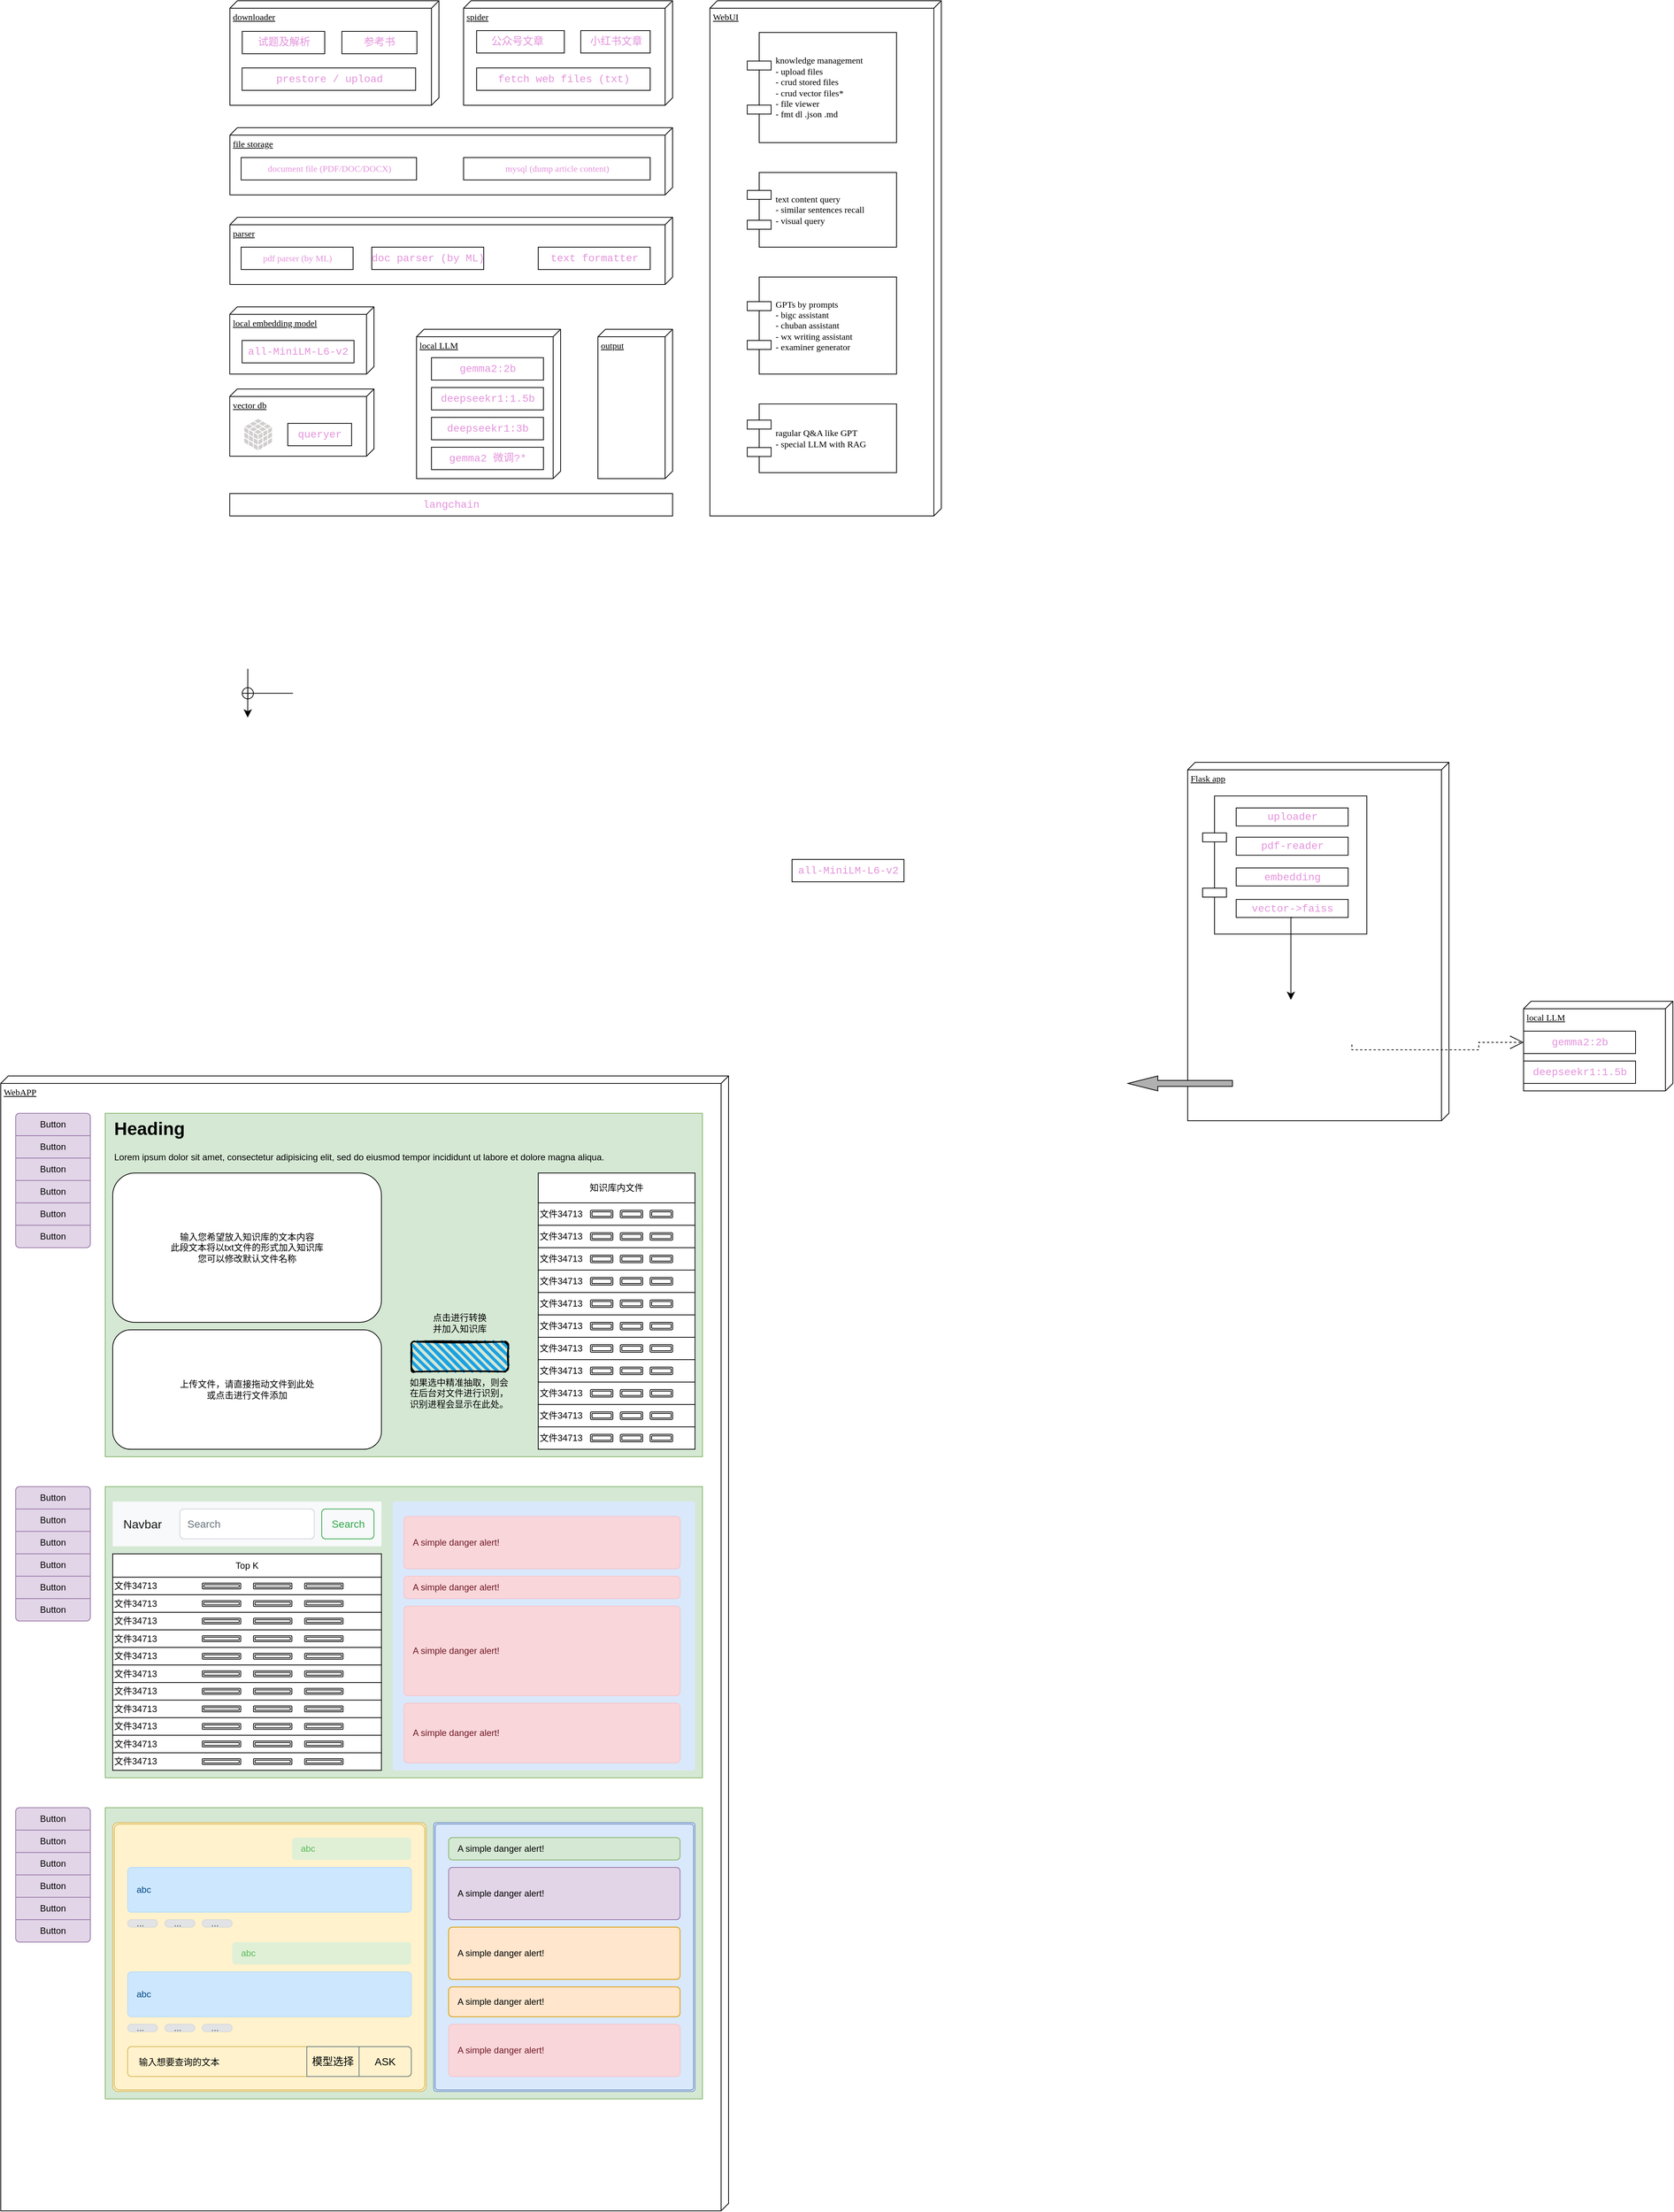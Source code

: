 <mxfile version="26.0.11">
  <diagram name="Page-1" id="5f0bae14-7c28-e335-631c-24af17079c00">
    <mxGraphModel dx="1687" dy="2568" grid="1" gridSize="10" guides="1" tooltips="1" connect="1" arrows="1" fold="1" page="1" pageScale="1" pageWidth="1100" pageHeight="850" background="none" math="0" shadow="0">
      <root>
        <mxCell id="0" />
        <mxCell id="1" parent="0" />
        <mxCell id="w-1TMyF5ZO5eqGDd21DP-32" value="local LLM" style="verticalAlign=top;align=left;spacingTop=8;spacingLeft=2;spacingRight=12;shape=cube;size=10;direction=south;fontStyle=4;html=1;rounded=0;shadow=0;comic=0;labelBackgroundColor=none;strokeWidth=1;fontFamily=Verdana;fontSize=12" vertex="1" parent="1">
          <mxGeometry x="557" y="-600" width="193" height="200" as="geometry" />
        </mxCell>
        <mxCell id="w-1TMyF5ZO5eqGDd21DP-18" value="vector db&lt;div&gt;&lt;br&gt;&lt;/div&gt;" style="verticalAlign=top;align=left;spacingTop=8;spacingLeft=2;spacingRight=12;shape=cube;size=10;direction=south;fontStyle=4;html=1;rounded=0;shadow=0;comic=0;labelBackgroundColor=none;strokeWidth=1;fontFamily=Verdana;fontSize=12" vertex="1" parent="1">
          <mxGeometry x="306.75" y="-520" width="193.25" height="90" as="geometry" />
        </mxCell>
        <mxCell id="w-1TMyF5ZO5eqGDd21DP-5" value="&lt;div&gt;spider&lt;/div&gt;" style="verticalAlign=top;align=left;spacingTop=8;spacingLeft=2;spacingRight=12;shape=cube;size=10;direction=south;fontStyle=4;html=1;rounded=0;shadow=0;comic=0;labelBackgroundColor=none;strokeWidth=1;fontFamily=Verdana;fontSize=12" vertex="1" parent="1">
          <mxGeometry x="620" y="-1040" width="280" height="140" as="geometry" />
        </mxCell>
        <mxCell id="i2lUXPtqXZ84Rkbq3Dct-17" value="WebAPP" style="verticalAlign=top;align=left;spacingTop=8;spacingLeft=2;spacingRight=12;shape=cube;size=10;direction=south;fontStyle=4;html=1;rounded=0;shadow=0;comic=0;labelBackgroundColor=none;strokeWidth=1;fontFamily=Verdana;fontSize=12" parent="1" vertex="1">
          <mxGeometry y="400" width="975" height="1520" as="geometry" />
        </mxCell>
        <mxCell id="39150e848f15840c-1" value="WebUI" style="verticalAlign=top;align=left;spacingTop=8;spacingLeft=2;spacingRight=12;shape=cube;size=10;direction=south;fontStyle=4;html=1;rounded=0;shadow=0;comic=0;labelBackgroundColor=none;strokeWidth=1;fontFamily=Verdana;fontSize=12" parent="1" vertex="1">
          <mxGeometry x="950" y="-1040" width="310" height="690" as="geometry" />
        </mxCell>
        <mxCell id="39150e848f15840c-2" value="Flask app" style="verticalAlign=top;align=left;spacingTop=8;spacingLeft=2;spacingRight=12;shape=cube;size=10;direction=south;fontStyle=4;html=1;rounded=0;shadow=0;comic=0;labelBackgroundColor=none;strokeWidth=1;fontFamily=Verdana;fontSize=12" parent="1" vertex="1">
          <mxGeometry x="1590" y="-20" width="350" height="480" as="geometry" />
        </mxCell>
        <mxCell id="39150e848f15840c-3" value="local LLM" style="verticalAlign=top;align=left;spacingTop=8;spacingLeft=2;spacingRight=12;shape=cube;size=10;direction=south;fontStyle=4;html=1;rounded=0;shadow=0;comic=0;labelBackgroundColor=none;strokeWidth=1;fontFamily=Verdana;fontSize=12" parent="1" vertex="1">
          <mxGeometry x="2040" y="300" width="200" height="120" as="geometry" />
        </mxCell>
        <mxCell id="39150e848f15840c-10" value="knowledge management&lt;div&gt;- upload files&lt;/div&gt;&lt;div&gt;- crud stored files&lt;/div&gt;&lt;div&gt;- crud vector files*&lt;/div&gt;&lt;div&gt;- file viewer&lt;/div&gt;&lt;div&gt;- fmt dl .json .md&lt;/div&gt;" style="shape=component;align=left;spacingLeft=36;rounded=0;shadow=0;comic=0;labelBackgroundColor=none;strokeWidth=1;fontFamily=Verdana;fontSize=12;html=1;" parent="1" vertex="1">
          <mxGeometry x="1000" y="-997.5" width="200" height="147.5" as="geometry" />
        </mxCell>
        <mxCell id="C8AHn7oLujGvq02Ve3YZ-1" value="local embedding model" style="verticalAlign=top;align=left;spacingTop=8;spacingLeft=2;spacingRight=12;shape=cube;size=10;direction=south;fontStyle=4;html=1;rounded=0;shadow=0;comic=0;labelBackgroundColor=none;strokeWidth=1;fontFamily=Verdana;fontSize=12" parent="1" vertex="1">
          <mxGeometry x="306.75" y="-630" width="193.25" height="90" as="geometry" />
        </mxCell>
        <mxCell id="39150e848f15840c-4" value="&lt;div style=&quot;color: rgb(214, 214, 221); font-family: Consolas, &amp;quot;Courier New&amp;quot;, monospace; font-size: 14px; line-height: 19px; white-space-collapse: preserve;&quot;&gt;&lt;span style=&quot;color: rgb(227, 148, 220);&quot;&gt;all-MiniLM-L6-v2&lt;/span&gt;&lt;/div&gt;" style="html=1;rounded=0;shadow=0;comic=0;labelBackgroundColor=none;strokeWidth=1;fontFamily=Verdana;fontSize=12;align=center;" parent="1" vertex="1">
          <mxGeometry x="323.25" y="-585" width="150" height="30" as="geometry" />
        </mxCell>
        <mxCell id="C8AHn7oLujGvq02Ve3YZ-3" value="&lt;div style=&quot;color: rgb(214, 214, 221); font-family: Consolas, &amp;quot;Courier New&amp;quot;, monospace; font-size: 14px; line-height: 19px; white-space-collapse: preserve;&quot;&gt;&lt;span style=&quot;color: rgb(227, 148, 220);&quot;&gt;gemma2:2b&lt;/span&gt;&lt;/div&gt;" style="html=1;rounded=0;shadow=0;comic=0;labelBackgroundColor=none;strokeWidth=1;fontFamily=Verdana;fontSize=12;align=center;" parent="1" vertex="1">
          <mxGeometry x="2040" y="340" width="150" height="30" as="geometry" />
        </mxCell>
        <mxCell id="C8AHn7oLujGvq02Ve3YZ-4" value="&lt;div style=&quot;color: rgb(214, 214, 221); font-family: Consolas, &amp;quot;Courier New&amp;quot;, monospace; font-size: 14px; line-height: 19px; white-space-collapse: preserve;&quot;&gt;&lt;span style=&quot;color: rgb(227, 148, 220);&quot;&gt;deepseekr1:1.5b&lt;/span&gt;&lt;/div&gt;" style="html=1;rounded=0;shadow=0;comic=0;labelBackgroundColor=none;strokeWidth=1;fontFamily=Verdana;fontSize=12;align=center;" parent="1" vertex="1">
          <mxGeometry x="2040" y="380" width="150" height="30" as="geometry" />
        </mxCell>
        <mxCell id="C8AHn7oLujGvq02Ve3YZ-15" value="text content query&lt;div&gt;- similar sentences recall&lt;/div&gt;&lt;div&gt;- visual query&lt;/div&gt;" style="shape=component;align=left;spacingLeft=36;rounded=0;shadow=0;comic=0;labelBackgroundColor=none;strokeWidth=1;fontFamily=Verdana;fontSize=12;html=1;" parent="1" vertex="1">
          <mxGeometry x="1000" y="-810" width="200" height="100" as="geometry" />
        </mxCell>
        <mxCell id="C8AHn7oLujGvq02Ve3YZ-17" value="GPTs by prompts&lt;div&gt;- bigc assistant&lt;br&gt;&lt;/div&gt;&lt;div&gt;- chuban assistant&lt;br&gt;&lt;/div&gt;&lt;div&gt;- wx writing assistant&lt;br&gt;&lt;/div&gt;&lt;div&gt;- examiner generator&lt;/div&gt;" style="shape=component;align=left;spacingLeft=36;rounded=0;shadow=0;comic=0;labelBackgroundColor=none;strokeWidth=1;fontFamily=Verdana;fontSize=12;html=1;" parent="1" vertex="1">
          <mxGeometry x="1000" y="-670" width="200" height="130" as="geometry" />
        </mxCell>
        <mxCell id="C8AHn7oLujGvq02Ve3YZ-18" value="ragular Q&amp;amp;A like GPT&lt;div&gt;- special LLM with RAG&lt;/div&gt;" style="shape=component;align=left;spacingLeft=36;rounded=0;shadow=0;comic=0;labelBackgroundColor=none;strokeWidth=1;fontFamily=Verdana;fontSize=12;html=1;" parent="1" vertex="1">
          <mxGeometry x="1000" y="-500" width="200" height="92" as="geometry" />
        </mxCell>
        <mxCell id="C8AHn7oLujGvq02Ve3YZ-19" value="" style="group" parent="1" vertex="1" connectable="0">
          <mxGeometry x="1610" y="25" width="220" height="185" as="geometry" />
        </mxCell>
        <mxCell id="C8AHn7oLujGvq02Ve3YZ-6" value="" style="shape=component;align=left;spacingLeft=36;rounded=0;shadow=0;comic=0;labelBackgroundColor=none;strokeWidth=1;fontFamily=Verdana;fontSize=12;html=1;" parent="C8AHn7oLujGvq02Ve3YZ-19" vertex="1">
          <mxGeometry width="220" height="185" as="geometry" />
        </mxCell>
        <mxCell id="C8AHn7oLujGvq02Ve3YZ-7" value="&lt;div style=&quot;color: rgb(214, 214, 221); font-family: Consolas, &amp;quot;Courier New&amp;quot;, monospace; font-size: 14px; line-height: 19px; white-space-collapse: preserve;&quot;&gt;&lt;span style=&quot;color: rgb(227, 148, 220);&quot;&gt;pdf-reader&lt;/span&gt;&lt;/div&gt;" style="html=1;rounded=0;shadow=0;comic=0;labelBackgroundColor=none;strokeWidth=1;fontFamily=Verdana;fontSize=12;align=center;" parent="C8AHn7oLujGvq02Ve3YZ-19" vertex="1">
          <mxGeometry x="45" y="55.261" width="150" height="24.13" as="geometry" />
        </mxCell>
        <mxCell id="C8AHn7oLujGvq02Ve3YZ-8" value="&lt;div style=&quot;color: rgb(214, 214, 221); font-family: Consolas, &amp;quot;Courier New&amp;quot;, monospace; font-size: 14px; line-height: 19px; white-space-collapse: preserve;&quot;&gt;&lt;span style=&quot;color: rgb(227, 148, 220);&quot;&gt;uploader&lt;/span&gt;&lt;/div&gt;" style="html=1;rounded=0;shadow=0;comic=0;labelBackgroundColor=none;strokeWidth=1;fontFamily=Verdana;fontSize=12;align=center;" parent="C8AHn7oLujGvq02Ve3YZ-19" vertex="1">
          <mxGeometry x="45" y="16.087" width="150" height="24.13" as="geometry" />
        </mxCell>
        <mxCell id="C8AHn7oLujGvq02Ve3YZ-9" value="&lt;div style=&quot;color: rgb(214, 214, 221); font-family: Consolas, &amp;quot;Courier New&amp;quot;, monospace; font-size: 14px; line-height: 19px; white-space-collapse: preserve;&quot;&gt;&lt;span style=&quot;color: rgb(227, 148, 220);&quot;&gt;embedding&lt;/span&gt;&lt;/div&gt;" style="html=1;rounded=0;shadow=0;comic=0;labelBackgroundColor=none;strokeWidth=1;fontFamily=Verdana;fontSize=12;align=center;" parent="C8AHn7oLujGvq02Ve3YZ-19" vertex="1">
          <mxGeometry x="45" y="96.435" width="150" height="24.13" as="geometry" />
        </mxCell>
        <mxCell id="C8AHn7oLujGvq02Ve3YZ-10" value="&lt;div style=&quot;color: rgb(214, 214, 221); font-family: Consolas, &amp;quot;Courier New&amp;quot;, monospace; font-size: 14px; line-height: 19px; white-space-collapse: preserve;&quot;&gt;&lt;span style=&quot;color: rgb(227, 148, 220);&quot;&gt;vector-&amp;gt;faiss&lt;/span&gt;&lt;/div&gt;" style="html=1;rounded=0;shadow=0;comic=0;labelBackgroundColor=none;strokeWidth=1;fontFamily=Verdana;fontSize=12;align=center;" parent="C8AHn7oLujGvq02Ve3YZ-19" vertex="1">
          <mxGeometry x="45" y="138.609" width="150" height="24.13" as="geometry" />
        </mxCell>
        <mxCell id="C8AHn7oLujGvq02Ve3YZ-29" style="edgeStyle=orthogonalEdgeStyle;rounded=0;html=1;labelBackgroundColor=none;startArrow=none;startFill=0;startSize=8;endArrow=open;endFill=0;endSize=16;fontFamily=Verdana;fontSize=12;dashed=1;entryX=0;entryY=0.5;entryDx=0;entryDy=0;exitX=1;exitY=0.5;exitDx=0;exitDy=0;" parent="1" target="C8AHn7oLujGvq02Ve3YZ-3" edge="1">
          <mxGeometry relative="1" as="geometry">
            <Array as="points">
              <mxPoint x="1810" y="365" />
              <mxPoint x="1980" y="365" />
              <mxPoint x="1980" y="355" />
            </Array>
            <mxPoint x="1810" y="358" as="sourcePoint" />
            <mxPoint x="2040" y="440" as="targetPoint" />
          </mxGeometry>
        </mxCell>
        <mxCell id="i2lUXPtqXZ84Rkbq3Dct-1" value="parser" style="verticalAlign=top;align=left;spacingTop=8;spacingLeft=2;spacingRight=12;shape=cube;size=10;direction=south;fontStyle=4;html=1;rounded=0;shadow=0;comic=0;labelBackgroundColor=none;strokeWidth=1;fontFamily=Verdana;fontSize=12" parent="1" vertex="1">
          <mxGeometry x="307" y="-750" width="593" height="90" as="geometry" />
        </mxCell>
        <mxCell id="i2lUXPtqXZ84Rkbq3Dct-2" value="&lt;font color=&quot;#e394dc&quot;&gt;pdf parser (by ML)&lt;/font&gt;" style="html=1;rounded=0;shadow=0;comic=0;labelBackgroundColor=none;strokeWidth=1;fontFamily=Verdana;fontSize=12;align=center;" parent="1" vertex="1">
          <mxGeometry x="322" y="-710" width="150" height="30" as="geometry" />
        </mxCell>
        <mxCell id="i2lUXPtqXZ84Rkbq3Dct-9" value="" style="edgeStyle=segmentEdgeStyle;endArrow=classic;html=1;curved=0;rounded=0;endSize=8;startSize=8;exitX=0.5;exitY=1;exitDx=0;exitDy=0;entryX=0.319;entryY=0.072;entryDx=0;entryDy=0;entryPerimeter=0;" parent="1" source="C8AHn7oLujGvq02Ve3YZ-10" edge="1">
          <mxGeometry width="50" height="50" relative="1" as="geometry">
            <mxPoint x="1860" y="320" as="sourcePoint" />
            <mxPoint x="1728.28" y="298.16" as="targetPoint" />
          </mxGeometry>
        </mxCell>
        <mxCell id="i2lUXPtqXZ84Rkbq3Dct-10" value="" style="html=1;shadow=0;dashed=0;align=center;verticalAlign=middle;shape=mxgraph.arrows2.arrow;dy=0.6;dx=40;direction=south;notch=0;rotation=90;fillColor=#B0B0B0;" parent="1" vertex="1">
          <mxGeometry x="1570" y="340" width="20" height="140" as="geometry" />
        </mxCell>
        <mxCell id="i2lUXPtqXZ84Rkbq3Dct-15" value="&lt;div style=&quot;color: rgb(214, 214, 221); font-family: Consolas, &amp;quot;Courier New&amp;quot;, monospace; font-size: 14px; line-height: 19px; white-space-collapse: preserve;&quot;&gt;&lt;span style=&quot;color: rgb(227, 148, 220);&quot;&gt;doc parser (by ML)&lt;/span&gt;&lt;/div&gt;" style="html=1;rounded=0;shadow=0;comic=0;labelBackgroundColor=none;strokeWidth=1;fontFamily=Verdana;fontSize=12;align=center;" parent="1" vertex="1">
          <mxGeometry x="497" y="-710" width="150" height="30" as="geometry" />
        </mxCell>
        <mxCell id="i2lUXPtqXZ84Rkbq3Dct-24" value="" style="rounded=0;whiteSpace=wrap;html=1;fillColor=#d5e8d4;strokeColor=#82b366;" parent="1" vertex="1">
          <mxGeometry x="140" y="950" width="800" height="390" as="geometry" />
        </mxCell>
        <mxCell id="i2lUXPtqXZ84Rkbq3Dct-26" value="" style="rounded=0;whiteSpace=wrap;html=1;fillColor=#d5e8d4;strokeColor=#82b366;" parent="1" vertex="1">
          <mxGeometry x="140" y="450" width="800" height="460" as="geometry" />
        </mxCell>
        <mxCell id="i2lUXPtqXZ84Rkbq3Dct-29" value="" style="rounded=1;whiteSpace=wrap;html=1;strokeWidth=2;fillWeight=4;hachureGap=8;hachureAngle=45;fillColor=#1ba1e2;sketch=1;" parent="1" vertex="1">
          <mxGeometry x="550" y="756" width="130" height="40" as="geometry" />
        </mxCell>
        <mxCell id="i2lUXPtqXZ84Rkbq3Dct-30" value="上传文件，请直接拖动文件到此处&lt;div&gt;或点击进行文件添加&lt;/div&gt;" style="rounded=1;whiteSpace=wrap;html=1;" parent="1" vertex="1">
          <mxGeometry x="150" y="740" width="360" height="160" as="geometry" />
        </mxCell>
        <mxCell id="i2lUXPtqXZ84Rkbq3Dct-31" value="输入您希望放入知识库的文本内容&lt;div&gt;此段文本将以txt文件的形式加入知识库&lt;/div&gt;&lt;div&gt;您可以修改默认文件名称&lt;/div&gt;" style="rounded=1;whiteSpace=wrap;html=1;" parent="1" vertex="1">
          <mxGeometry x="150" y="530" width="360" height="200" as="geometry" />
        </mxCell>
        <mxCell id="i2lUXPtqXZ84Rkbq3Dct-34" value="点击进行转换并加入知识库" style="text;html=1;align=center;verticalAlign=middle;whiteSpace=wrap;rounded=0;" parent="1" vertex="1">
          <mxGeometry x="575" y="706" width="80" height="50" as="geometry" />
        </mxCell>
        <mxCell id="i2lUXPtqXZ84Rkbq3Dct-84" value="" style="group" parent="1" vertex="1" connectable="0">
          <mxGeometry x="720" y="530" width="210" height="370" as="geometry" />
        </mxCell>
        <mxCell id="i2lUXPtqXZ84Rkbq3Dct-44" value="" style="group;strokeWidth=2;" parent="i2lUXPtqXZ84Rkbq3Dct-84" vertex="1" connectable="0">
          <mxGeometry width="210" height="280" as="geometry" />
        </mxCell>
        <mxCell id="i2lUXPtqXZ84Rkbq3Dct-35" value="知识库内文件" style="rounded=0;whiteSpace=wrap;html=1;" parent="i2lUXPtqXZ84Rkbq3Dct-44" vertex="1">
          <mxGeometry width="210" height="40" as="geometry" />
        </mxCell>
        <mxCell id="i2lUXPtqXZ84Rkbq3Dct-36" value="文件34713" style="rounded=0;whiteSpace=wrap;html=1;align=left;" parent="i2lUXPtqXZ84Rkbq3Dct-44" vertex="1">
          <mxGeometry y="40" width="210" height="30" as="geometry" />
        </mxCell>
        <mxCell id="i2lUXPtqXZ84Rkbq3Dct-37" value="&lt;span style=&quot;&quot;&gt;文件34713&lt;/span&gt;" style="rounded=0;whiteSpace=wrap;html=1;align=left;" parent="i2lUXPtqXZ84Rkbq3Dct-44" vertex="1">
          <mxGeometry y="70" width="210" height="30" as="geometry" />
        </mxCell>
        <mxCell id="i2lUXPtqXZ84Rkbq3Dct-38" value="&lt;span style=&quot;&quot;&gt;文件34713&lt;/span&gt;" style="rounded=0;whiteSpace=wrap;html=1;align=left;" parent="i2lUXPtqXZ84Rkbq3Dct-44" vertex="1">
          <mxGeometry y="100" width="210" height="30" as="geometry" />
        </mxCell>
        <mxCell id="i2lUXPtqXZ84Rkbq3Dct-39" value="&lt;span style=&quot;&quot;&gt;文件34713&lt;/span&gt;" style="rounded=0;whiteSpace=wrap;html=1;align=left;" parent="i2lUXPtqXZ84Rkbq3Dct-44" vertex="1">
          <mxGeometry y="130" width="210" height="30" as="geometry" />
        </mxCell>
        <mxCell id="i2lUXPtqXZ84Rkbq3Dct-40" value="&lt;span style=&quot;&quot;&gt;文件34713&lt;/span&gt;" style="rounded=0;whiteSpace=wrap;html=1;align=left;" parent="i2lUXPtqXZ84Rkbq3Dct-44" vertex="1">
          <mxGeometry y="160" width="210" height="30" as="geometry" />
        </mxCell>
        <mxCell id="i2lUXPtqXZ84Rkbq3Dct-41" value="&lt;span style=&quot;&quot;&gt;文件34713&lt;/span&gt;" style="rounded=0;whiteSpace=wrap;html=1;align=left;" parent="i2lUXPtqXZ84Rkbq3Dct-44" vertex="1">
          <mxGeometry y="190" width="210" height="30" as="geometry" />
        </mxCell>
        <mxCell id="i2lUXPtqXZ84Rkbq3Dct-42" value="&lt;span style=&quot;&quot;&gt;文件34713&lt;/span&gt;" style="rounded=0;whiteSpace=wrap;html=1;align=left;" parent="i2lUXPtqXZ84Rkbq3Dct-44" vertex="1">
          <mxGeometry y="220" width="210" height="30" as="geometry" />
        </mxCell>
        <mxCell id="i2lUXPtqXZ84Rkbq3Dct-43" value="&lt;span style=&quot;&quot;&gt;文件34713&lt;/span&gt;" style="rounded=0;whiteSpace=wrap;html=1;align=left;" parent="i2lUXPtqXZ84Rkbq3Dct-44" vertex="1">
          <mxGeometry y="250" width="210" height="30" as="geometry" />
        </mxCell>
        <mxCell id="i2lUXPtqXZ84Rkbq3Dct-46" value="" style="shape=ext;double=1;rounded=1;whiteSpace=wrap;html=1;" parent="i2lUXPtqXZ84Rkbq3Dct-44" vertex="1">
          <mxGeometry x="70" y="170" width="30" height="10" as="geometry" />
        </mxCell>
        <mxCell id="i2lUXPtqXZ84Rkbq3Dct-47" value="" style="shape=ext;double=1;rounded=1;whiteSpace=wrap;html=1;" parent="i2lUXPtqXZ84Rkbq3Dct-44" vertex="1">
          <mxGeometry x="110" y="170" width="30" height="10" as="geometry" />
        </mxCell>
        <mxCell id="i2lUXPtqXZ84Rkbq3Dct-48" value="" style="shape=ext;double=1;rounded=1;whiteSpace=wrap;html=1;" parent="i2lUXPtqXZ84Rkbq3Dct-44" vertex="1">
          <mxGeometry x="150" y="170" width="30" height="10" as="geometry" />
        </mxCell>
        <mxCell id="i2lUXPtqXZ84Rkbq3Dct-49" value="" style="shape=ext;double=1;rounded=1;whiteSpace=wrap;html=1;" parent="i2lUXPtqXZ84Rkbq3Dct-44" vertex="1">
          <mxGeometry x="70" y="200" width="30" height="10" as="geometry" />
        </mxCell>
        <mxCell id="i2lUXPtqXZ84Rkbq3Dct-50" value="" style="shape=ext;double=1;rounded=1;whiteSpace=wrap;html=1;" parent="i2lUXPtqXZ84Rkbq3Dct-44" vertex="1">
          <mxGeometry x="110" y="200" width="30" height="10" as="geometry" />
        </mxCell>
        <mxCell id="i2lUXPtqXZ84Rkbq3Dct-51" value="" style="shape=ext;double=1;rounded=1;whiteSpace=wrap;html=1;" parent="i2lUXPtqXZ84Rkbq3Dct-44" vertex="1">
          <mxGeometry x="150" y="200" width="30" height="10" as="geometry" />
        </mxCell>
        <mxCell id="i2lUXPtqXZ84Rkbq3Dct-52" value="" style="shape=ext;double=1;rounded=1;whiteSpace=wrap;html=1;" parent="i2lUXPtqXZ84Rkbq3Dct-44" vertex="1">
          <mxGeometry x="70" y="230" width="30" height="10" as="geometry" />
        </mxCell>
        <mxCell id="i2lUXPtqXZ84Rkbq3Dct-53" value="" style="shape=ext;double=1;rounded=1;whiteSpace=wrap;html=1;" parent="i2lUXPtqXZ84Rkbq3Dct-44" vertex="1">
          <mxGeometry x="110" y="230" width="30" height="10" as="geometry" />
        </mxCell>
        <mxCell id="i2lUXPtqXZ84Rkbq3Dct-54" value="" style="shape=ext;double=1;rounded=1;whiteSpace=wrap;html=1;" parent="i2lUXPtqXZ84Rkbq3Dct-44" vertex="1">
          <mxGeometry x="150" y="230" width="30" height="10" as="geometry" />
        </mxCell>
        <mxCell id="i2lUXPtqXZ84Rkbq3Dct-55" value="" style="shape=ext;double=1;rounded=1;whiteSpace=wrap;html=1;" parent="i2lUXPtqXZ84Rkbq3Dct-44" vertex="1">
          <mxGeometry x="70" y="260" width="30" height="10" as="geometry" />
        </mxCell>
        <mxCell id="i2lUXPtqXZ84Rkbq3Dct-56" value="" style="shape=ext;double=1;rounded=1;whiteSpace=wrap;html=1;" parent="i2lUXPtqXZ84Rkbq3Dct-44" vertex="1">
          <mxGeometry x="110" y="260" width="30" height="10" as="geometry" />
        </mxCell>
        <mxCell id="i2lUXPtqXZ84Rkbq3Dct-57" value="" style="shape=ext;double=1;rounded=1;whiteSpace=wrap;html=1;" parent="i2lUXPtqXZ84Rkbq3Dct-44" vertex="1">
          <mxGeometry x="150" y="260" width="30" height="10" as="geometry" />
        </mxCell>
        <mxCell id="i2lUXPtqXZ84Rkbq3Dct-58" value="" style="shape=ext;double=1;rounded=1;whiteSpace=wrap;html=1;" parent="i2lUXPtqXZ84Rkbq3Dct-44" vertex="1">
          <mxGeometry x="70" y="140" width="30" height="10" as="geometry" />
        </mxCell>
        <mxCell id="i2lUXPtqXZ84Rkbq3Dct-59" value="" style="shape=ext;double=1;rounded=1;whiteSpace=wrap;html=1;" parent="i2lUXPtqXZ84Rkbq3Dct-44" vertex="1">
          <mxGeometry x="110" y="140" width="30" height="10" as="geometry" />
        </mxCell>
        <mxCell id="i2lUXPtqXZ84Rkbq3Dct-60" value="" style="shape=ext;double=1;rounded=1;whiteSpace=wrap;html=1;" parent="i2lUXPtqXZ84Rkbq3Dct-44" vertex="1">
          <mxGeometry x="150" y="140" width="30" height="10" as="geometry" />
        </mxCell>
        <mxCell id="i2lUXPtqXZ84Rkbq3Dct-61" value="" style="shape=ext;double=1;rounded=1;whiteSpace=wrap;html=1;" parent="i2lUXPtqXZ84Rkbq3Dct-44" vertex="1">
          <mxGeometry x="70" y="110" width="30" height="10" as="geometry" />
        </mxCell>
        <mxCell id="i2lUXPtqXZ84Rkbq3Dct-62" value="" style="shape=ext;double=1;rounded=1;whiteSpace=wrap;html=1;" parent="i2lUXPtqXZ84Rkbq3Dct-44" vertex="1">
          <mxGeometry x="110" y="110" width="30" height="10" as="geometry" />
        </mxCell>
        <mxCell id="i2lUXPtqXZ84Rkbq3Dct-63" value="" style="shape=ext;double=1;rounded=1;whiteSpace=wrap;html=1;" parent="i2lUXPtqXZ84Rkbq3Dct-44" vertex="1">
          <mxGeometry x="150" y="110" width="30" height="10" as="geometry" />
        </mxCell>
        <mxCell id="i2lUXPtqXZ84Rkbq3Dct-64" value="" style="shape=ext;double=1;rounded=1;whiteSpace=wrap;html=1;" parent="i2lUXPtqXZ84Rkbq3Dct-44" vertex="1">
          <mxGeometry x="70" y="80" width="30" height="10" as="geometry" />
        </mxCell>
        <mxCell id="i2lUXPtqXZ84Rkbq3Dct-65" value="" style="shape=ext;double=1;rounded=1;whiteSpace=wrap;html=1;" parent="i2lUXPtqXZ84Rkbq3Dct-44" vertex="1">
          <mxGeometry x="110" y="80" width="30" height="10" as="geometry" />
        </mxCell>
        <mxCell id="i2lUXPtqXZ84Rkbq3Dct-66" value="" style="shape=ext;double=1;rounded=1;whiteSpace=wrap;html=1;" parent="i2lUXPtqXZ84Rkbq3Dct-44" vertex="1">
          <mxGeometry x="150" y="80" width="30" height="10" as="geometry" />
        </mxCell>
        <mxCell id="i2lUXPtqXZ84Rkbq3Dct-67" value="" style="shape=ext;double=1;rounded=1;whiteSpace=wrap;html=1;" parent="i2lUXPtqXZ84Rkbq3Dct-44" vertex="1">
          <mxGeometry x="70" y="50" width="30" height="10" as="geometry" />
        </mxCell>
        <mxCell id="i2lUXPtqXZ84Rkbq3Dct-68" value="" style="shape=ext;double=1;rounded=1;whiteSpace=wrap;html=1;" parent="i2lUXPtqXZ84Rkbq3Dct-44" vertex="1">
          <mxGeometry x="110" y="50" width="30" height="10" as="geometry" />
        </mxCell>
        <mxCell id="i2lUXPtqXZ84Rkbq3Dct-69" value="" style="shape=ext;double=1;rounded=1;whiteSpace=wrap;html=1;" parent="i2lUXPtqXZ84Rkbq3Dct-44" vertex="1">
          <mxGeometry x="150" y="50" width="30" height="10" as="geometry" />
        </mxCell>
        <mxCell id="i2lUXPtqXZ84Rkbq3Dct-71" value="&lt;span style=&quot;&quot;&gt;文件34713&lt;/span&gt;" style="rounded=0;whiteSpace=wrap;html=1;align=left;" parent="i2lUXPtqXZ84Rkbq3Dct-84" vertex="1">
          <mxGeometry y="280" width="210" height="30" as="geometry" />
        </mxCell>
        <mxCell id="i2lUXPtqXZ84Rkbq3Dct-72" value="&lt;span style=&quot;&quot;&gt;文件34713&lt;/span&gt;" style="rounded=0;whiteSpace=wrap;html=1;align=left;" parent="i2lUXPtqXZ84Rkbq3Dct-84" vertex="1">
          <mxGeometry y="310" width="210" height="30" as="geometry" />
        </mxCell>
        <mxCell id="i2lUXPtqXZ84Rkbq3Dct-73" value="&lt;span style=&quot;&quot;&gt;文件34713&lt;/span&gt;" style="rounded=0;whiteSpace=wrap;html=1;align=left;" parent="i2lUXPtqXZ84Rkbq3Dct-84" vertex="1">
          <mxGeometry y="340" width="210" height="30" as="geometry" />
        </mxCell>
        <mxCell id="i2lUXPtqXZ84Rkbq3Dct-74" value="" style="shape=ext;double=1;rounded=1;whiteSpace=wrap;html=1;" parent="i2lUXPtqXZ84Rkbq3Dct-84" vertex="1">
          <mxGeometry x="70" y="290" width="30" height="10" as="geometry" />
        </mxCell>
        <mxCell id="i2lUXPtqXZ84Rkbq3Dct-75" value="" style="shape=ext;double=1;rounded=1;whiteSpace=wrap;html=1;" parent="i2lUXPtqXZ84Rkbq3Dct-84" vertex="1">
          <mxGeometry x="110" y="290" width="30" height="10" as="geometry" />
        </mxCell>
        <mxCell id="i2lUXPtqXZ84Rkbq3Dct-76" value="" style="shape=ext;double=1;rounded=1;whiteSpace=wrap;html=1;" parent="i2lUXPtqXZ84Rkbq3Dct-84" vertex="1">
          <mxGeometry x="150" y="290" width="30" height="10" as="geometry" />
        </mxCell>
        <mxCell id="i2lUXPtqXZ84Rkbq3Dct-77" value="" style="shape=ext;double=1;rounded=1;whiteSpace=wrap;html=1;" parent="i2lUXPtqXZ84Rkbq3Dct-84" vertex="1">
          <mxGeometry x="70" y="320" width="30" height="10" as="geometry" />
        </mxCell>
        <mxCell id="i2lUXPtqXZ84Rkbq3Dct-78" value="" style="shape=ext;double=1;rounded=1;whiteSpace=wrap;html=1;" parent="i2lUXPtqXZ84Rkbq3Dct-84" vertex="1">
          <mxGeometry x="110" y="320" width="30" height="10" as="geometry" />
        </mxCell>
        <mxCell id="i2lUXPtqXZ84Rkbq3Dct-79" value="" style="shape=ext;double=1;rounded=1;whiteSpace=wrap;html=1;" parent="i2lUXPtqXZ84Rkbq3Dct-84" vertex="1">
          <mxGeometry x="150" y="320" width="30" height="10" as="geometry" />
        </mxCell>
        <mxCell id="i2lUXPtqXZ84Rkbq3Dct-80" value="" style="shape=ext;double=1;rounded=1;whiteSpace=wrap;html=1;" parent="i2lUXPtqXZ84Rkbq3Dct-84" vertex="1">
          <mxGeometry x="70" y="350" width="30" height="10" as="geometry" />
        </mxCell>
        <mxCell id="i2lUXPtqXZ84Rkbq3Dct-81" value="" style="shape=ext;double=1;rounded=1;whiteSpace=wrap;html=1;" parent="i2lUXPtqXZ84Rkbq3Dct-84" vertex="1">
          <mxGeometry x="110" y="350" width="30" height="10" as="geometry" />
        </mxCell>
        <mxCell id="i2lUXPtqXZ84Rkbq3Dct-82" value="" style="shape=ext;double=1;rounded=1;whiteSpace=wrap;html=1;" parent="i2lUXPtqXZ84Rkbq3Dct-84" vertex="1">
          <mxGeometry x="150" y="350" width="30" height="10" as="geometry" />
        </mxCell>
        <mxCell id="i2lUXPtqXZ84Rkbq3Dct-85" value="" style="group" parent="1" vertex="1" connectable="0">
          <mxGeometry x="150" y="1040" width="750" height="290" as="geometry" />
        </mxCell>
        <mxCell id="i2lUXPtqXZ84Rkbq3Dct-86" value="" style="group;strokeWidth=2;" parent="i2lUXPtqXZ84Rkbq3Dct-85" vertex="1" connectable="0">
          <mxGeometry width="750" height="219.459" as="geometry" />
        </mxCell>
        <mxCell id="i2lUXPtqXZ84Rkbq3Dct-87" value="Top K" style="rounded=0;whiteSpace=wrap;html=1;" parent="i2lUXPtqXZ84Rkbq3Dct-86" vertex="1">
          <mxGeometry width="360" height="31.351" as="geometry" />
        </mxCell>
        <mxCell id="i2lUXPtqXZ84Rkbq3Dct-88" value="文件34713" style="rounded=0;whiteSpace=wrap;html=1;align=left;" parent="i2lUXPtqXZ84Rkbq3Dct-86" vertex="1">
          <mxGeometry y="31.351" width="360" height="23.514" as="geometry" />
        </mxCell>
        <mxCell id="i2lUXPtqXZ84Rkbq3Dct-89" value="&lt;span style=&quot;&quot;&gt;文件34713&lt;/span&gt;" style="rounded=0;whiteSpace=wrap;html=1;align=left;" parent="i2lUXPtqXZ84Rkbq3Dct-86" vertex="1">
          <mxGeometry y="54.865" width="360" height="23.514" as="geometry" />
        </mxCell>
        <mxCell id="i2lUXPtqXZ84Rkbq3Dct-90" value="&lt;span style=&quot;&quot;&gt;文件34713&lt;/span&gt;" style="rounded=0;whiteSpace=wrap;html=1;align=left;" parent="i2lUXPtqXZ84Rkbq3Dct-86" vertex="1">
          <mxGeometry y="78.378" width="360" height="23.514" as="geometry" />
        </mxCell>
        <mxCell id="i2lUXPtqXZ84Rkbq3Dct-91" value="&lt;span style=&quot;&quot;&gt;文件34713&lt;/span&gt;" style="rounded=0;whiteSpace=wrap;html=1;align=left;" parent="i2lUXPtqXZ84Rkbq3Dct-86" vertex="1">
          <mxGeometry y="101.892" width="360" height="23.514" as="geometry" />
        </mxCell>
        <mxCell id="i2lUXPtqXZ84Rkbq3Dct-92" value="&lt;span style=&quot;&quot;&gt;文件34713&lt;/span&gt;" style="rounded=0;whiteSpace=wrap;html=1;align=left;" parent="i2lUXPtqXZ84Rkbq3Dct-86" vertex="1">
          <mxGeometry y="125.405" width="360" height="23.514" as="geometry" />
        </mxCell>
        <mxCell id="i2lUXPtqXZ84Rkbq3Dct-93" value="&lt;span style=&quot;&quot;&gt;文件34713&lt;/span&gt;" style="rounded=0;whiteSpace=wrap;html=1;align=left;" parent="i2lUXPtqXZ84Rkbq3Dct-86" vertex="1">
          <mxGeometry y="148.919" width="360" height="23.514" as="geometry" />
        </mxCell>
        <mxCell id="i2lUXPtqXZ84Rkbq3Dct-94" value="&lt;span style=&quot;&quot;&gt;文件34713&lt;/span&gt;" style="rounded=0;whiteSpace=wrap;html=1;align=left;" parent="i2lUXPtqXZ84Rkbq3Dct-86" vertex="1">
          <mxGeometry y="172.432" width="360" height="23.514" as="geometry" />
        </mxCell>
        <mxCell id="i2lUXPtqXZ84Rkbq3Dct-95" value="&lt;span style=&quot;&quot;&gt;文件34713&lt;/span&gt;" style="rounded=0;whiteSpace=wrap;html=1;align=left;" parent="i2lUXPtqXZ84Rkbq3Dct-86" vertex="1">
          <mxGeometry y="195.946" width="360" height="23.514" as="geometry" />
        </mxCell>
        <mxCell id="i2lUXPtqXZ84Rkbq3Dct-96" value="" style="shape=ext;double=1;rounded=1;whiteSpace=wrap;html=1;" parent="i2lUXPtqXZ84Rkbq3Dct-86" vertex="1">
          <mxGeometry x="120" y="133.243" width="51.429" height="7.838" as="geometry" />
        </mxCell>
        <mxCell id="i2lUXPtqXZ84Rkbq3Dct-97" value="" style="shape=ext;double=1;rounded=1;whiteSpace=wrap;html=1;" parent="i2lUXPtqXZ84Rkbq3Dct-86" vertex="1">
          <mxGeometry x="188.571" y="133.243" width="51.429" height="7.838" as="geometry" />
        </mxCell>
        <mxCell id="i2lUXPtqXZ84Rkbq3Dct-98" value="" style="shape=ext;double=1;rounded=1;whiteSpace=wrap;html=1;" parent="i2lUXPtqXZ84Rkbq3Dct-86" vertex="1">
          <mxGeometry x="257.143" y="133.243" width="51.429" height="7.838" as="geometry" />
        </mxCell>
        <mxCell id="i2lUXPtqXZ84Rkbq3Dct-99" value="" style="shape=ext;double=1;rounded=1;whiteSpace=wrap;html=1;" parent="i2lUXPtqXZ84Rkbq3Dct-86" vertex="1">
          <mxGeometry x="120" y="156.757" width="51.429" height="7.838" as="geometry" />
        </mxCell>
        <mxCell id="i2lUXPtqXZ84Rkbq3Dct-100" value="" style="shape=ext;double=1;rounded=1;whiteSpace=wrap;html=1;" parent="i2lUXPtqXZ84Rkbq3Dct-86" vertex="1">
          <mxGeometry x="188.571" y="156.757" width="51.429" height="7.838" as="geometry" />
        </mxCell>
        <mxCell id="i2lUXPtqXZ84Rkbq3Dct-101" value="" style="shape=ext;double=1;rounded=1;whiteSpace=wrap;html=1;" parent="i2lUXPtqXZ84Rkbq3Dct-86" vertex="1">
          <mxGeometry x="257.143" y="156.757" width="51.429" height="7.838" as="geometry" />
        </mxCell>
        <mxCell id="i2lUXPtqXZ84Rkbq3Dct-102" value="" style="shape=ext;double=1;rounded=1;whiteSpace=wrap;html=1;" parent="i2lUXPtqXZ84Rkbq3Dct-86" vertex="1">
          <mxGeometry x="120" y="180.27" width="51.429" height="7.838" as="geometry" />
        </mxCell>
        <mxCell id="i2lUXPtqXZ84Rkbq3Dct-103" value="" style="shape=ext;double=1;rounded=1;whiteSpace=wrap;html=1;" parent="i2lUXPtqXZ84Rkbq3Dct-86" vertex="1">
          <mxGeometry x="188.571" y="180.27" width="51.429" height="7.838" as="geometry" />
        </mxCell>
        <mxCell id="i2lUXPtqXZ84Rkbq3Dct-104" value="" style="shape=ext;double=1;rounded=1;whiteSpace=wrap;html=1;" parent="i2lUXPtqXZ84Rkbq3Dct-86" vertex="1">
          <mxGeometry x="257.143" y="180.27" width="51.429" height="7.838" as="geometry" />
        </mxCell>
        <mxCell id="i2lUXPtqXZ84Rkbq3Dct-105" value="" style="shape=ext;double=1;rounded=1;whiteSpace=wrap;html=1;" parent="i2lUXPtqXZ84Rkbq3Dct-86" vertex="1">
          <mxGeometry x="120" y="203.784" width="51.429" height="7.838" as="geometry" />
        </mxCell>
        <mxCell id="i2lUXPtqXZ84Rkbq3Dct-106" value="" style="shape=ext;double=1;rounded=1;whiteSpace=wrap;html=1;" parent="i2lUXPtqXZ84Rkbq3Dct-86" vertex="1">
          <mxGeometry x="188.571" y="203.784" width="51.429" height="7.838" as="geometry" />
        </mxCell>
        <mxCell id="i2lUXPtqXZ84Rkbq3Dct-107" value="" style="shape=ext;double=1;rounded=1;whiteSpace=wrap;html=1;" parent="i2lUXPtqXZ84Rkbq3Dct-86" vertex="1">
          <mxGeometry x="257.143" y="203.784" width="51.429" height="7.838" as="geometry" />
        </mxCell>
        <mxCell id="i2lUXPtqXZ84Rkbq3Dct-108" value="" style="shape=ext;double=1;rounded=1;whiteSpace=wrap;html=1;" parent="i2lUXPtqXZ84Rkbq3Dct-86" vertex="1">
          <mxGeometry x="120" y="109.73" width="51.429" height="7.838" as="geometry" />
        </mxCell>
        <mxCell id="i2lUXPtqXZ84Rkbq3Dct-109" value="" style="shape=ext;double=1;rounded=1;whiteSpace=wrap;html=1;" parent="i2lUXPtqXZ84Rkbq3Dct-86" vertex="1">
          <mxGeometry x="188.571" y="109.73" width="51.429" height="7.838" as="geometry" />
        </mxCell>
        <mxCell id="i2lUXPtqXZ84Rkbq3Dct-110" value="" style="shape=ext;double=1;rounded=1;whiteSpace=wrap;html=1;" parent="i2lUXPtqXZ84Rkbq3Dct-86" vertex="1">
          <mxGeometry x="257.143" y="109.73" width="51.429" height="7.838" as="geometry" />
        </mxCell>
        <mxCell id="i2lUXPtqXZ84Rkbq3Dct-111" value="" style="shape=ext;double=1;rounded=1;whiteSpace=wrap;html=1;" parent="i2lUXPtqXZ84Rkbq3Dct-86" vertex="1">
          <mxGeometry x="120" y="86.216" width="51.429" height="7.838" as="geometry" />
        </mxCell>
        <mxCell id="i2lUXPtqXZ84Rkbq3Dct-112" value="" style="shape=ext;double=1;rounded=1;whiteSpace=wrap;html=1;" parent="i2lUXPtqXZ84Rkbq3Dct-86" vertex="1">
          <mxGeometry x="188.571" y="86.216" width="51.429" height="7.838" as="geometry" />
        </mxCell>
        <mxCell id="i2lUXPtqXZ84Rkbq3Dct-113" value="" style="shape=ext;double=1;rounded=1;whiteSpace=wrap;html=1;" parent="i2lUXPtqXZ84Rkbq3Dct-86" vertex="1">
          <mxGeometry x="257.143" y="86.216" width="51.429" height="7.838" as="geometry" />
        </mxCell>
        <mxCell id="i2lUXPtqXZ84Rkbq3Dct-114" value="" style="shape=ext;double=1;rounded=1;whiteSpace=wrap;html=1;" parent="i2lUXPtqXZ84Rkbq3Dct-86" vertex="1">
          <mxGeometry x="120" y="62.703" width="51.429" height="7.838" as="geometry" />
        </mxCell>
        <mxCell id="i2lUXPtqXZ84Rkbq3Dct-115" value="" style="shape=ext;double=1;rounded=1;whiteSpace=wrap;html=1;" parent="i2lUXPtqXZ84Rkbq3Dct-86" vertex="1">
          <mxGeometry x="188.571" y="62.703" width="51.429" height="7.838" as="geometry" />
        </mxCell>
        <mxCell id="i2lUXPtqXZ84Rkbq3Dct-116" value="" style="shape=ext;double=1;rounded=1;whiteSpace=wrap;html=1;" parent="i2lUXPtqXZ84Rkbq3Dct-86" vertex="1">
          <mxGeometry x="257.143" y="62.703" width="51.429" height="7.838" as="geometry" />
        </mxCell>
        <mxCell id="i2lUXPtqXZ84Rkbq3Dct-117" value="" style="shape=ext;double=1;rounded=1;whiteSpace=wrap;html=1;" parent="i2lUXPtqXZ84Rkbq3Dct-86" vertex="1">
          <mxGeometry x="120" y="39.189" width="51.429" height="7.838" as="geometry" />
        </mxCell>
        <mxCell id="i2lUXPtqXZ84Rkbq3Dct-118" value="" style="shape=ext;double=1;rounded=1;whiteSpace=wrap;html=1;" parent="i2lUXPtqXZ84Rkbq3Dct-86" vertex="1">
          <mxGeometry x="188.571" y="39.189" width="51.429" height="7.838" as="geometry" />
        </mxCell>
        <mxCell id="i2lUXPtqXZ84Rkbq3Dct-119" value="" style="shape=ext;double=1;rounded=1;whiteSpace=wrap;html=1;" parent="i2lUXPtqXZ84Rkbq3Dct-86" vertex="1">
          <mxGeometry x="257.143" y="39.189" width="51.429" height="7.838" as="geometry" />
        </mxCell>
        <mxCell id="i2lUXPtqXZ84Rkbq3Dct-120" value="&lt;span style=&quot;&quot;&gt;文件34713&lt;/span&gt;" style="rounded=0;whiteSpace=wrap;html=1;align=left;" parent="i2lUXPtqXZ84Rkbq3Dct-85" vertex="1">
          <mxGeometry y="219.459" width="360" height="23.514" as="geometry" />
        </mxCell>
        <mxCell id="i2lUXPtqXZ84Rkbq3Dct-121" value="&lt;span style=&quot;&quot;&gt;文件34713&lt;/span&gt;" style="rounded=0;whiteSpace=wrap;html=1;align=left;" parent="i2lUXPtqXZ84Rkbq3Dct-85" vertex="1">
          <mxGeometry y="242.973" width="360" height="23.514" as="geometry" />
        </mxCell>
        <mxCell id="i2lUXPtqXZ84Rkbq3Dct-122" value="&lt;span style=&quot;&quot;&gt;文件34713&lt;/span&gt;" style="rounded=0;whiteSpace=wrap;html=1;align=left;" parent="i2lUXPtqXZ84Rkbq3Dct-85" vertex="1">
          <mxGeometry y="266.486" width="360" height="23.514" as="geometry" />
        </mxCell>
        <mxCell id="i2lUXPtqXZ84Rkbq3Dct-123" value="" style="shape=ext;double=1;rounded=1;whiteSpace=wrap;html=1;" parent="i2lUXPtqXZ84Rkbq3Dct-85" vertex="1">
          <mxGeometry x="120" y="227.297" width="51.429" height="7.838" as="geometry" />
        </mxCell>
        <mxCell id="i2lUXPtqXZ84Rkbq3Dct-124" value="" style="shape=ext;double=1;rounded=1;whiteSpace=wrap;html=1;" parent="i2lUXPtqXZ84Rkbq3Dct-85" vertex="1">
          <mxGeometry x="188.571" y="227.297" width="51.429" height="7.838" as="geometry" />
        </mxCell>
        <mxCell id="i2lUXPtqXZ84Rkbq3Dct-125" value="" style="shape=ext;double=1;rounded=1;whiteSpace=wrap;html=1;" parent="i2lUXPtqXZ84Rkbq3Dct-85" vertex="1">
          <mxGeometry x="257.143" y="227.297" width="51.429" height="7.838" as="geometry" />
        </mxCell>
        <mxCell id="i2lUXPtqXZ84Rkbq3Dct-126" value="" style="shape=ext;double=1;rounded=1;whiteSpace=wrap;html=1;" parent="i2lUXPtqXZ84Rkbq3Dct-85" vertex="1">
          <mxGeometry x="120" y="250.811" width="51.429" height="7.838" as="geometry" />
        </mxCell>
        <mxCell id="i2lUXPtqXZ84Rkbq3Dct-127" value="" style="shape=ext;double=1;rounded=1;whiteSpace=wrap;html=1;" parent="i2lUXPtqXZ84Rkbq3Dct-85" vertex="1">
          <mxGeometry x="188.571" y="250.811" width="51.429" height="7.838" as="geometry" />
        </mxCell>
        <mxCell id="i2lUXPtqXZ84Rkbq3Dct-128" value="" style="shape=ext;double=1;rounded=1;whiteSpace=wrap;html=1;" parent="i2lUXPtqXZ84Rkbq3Dct-85" vertex="1">
          <mxGeometry x="257.143" y="250.811" width="51.429" height="7.838" as="geometry" />
        </mxCell>
        <mxCell id="i2lUXPtqXZ84Rkbq3Dct-129" value="" style="shape=ext;double=1;rounded=1;whiteSpace=wrap;html=1;" parent="i2lUXPtqXZ84Rkbq3Dct-85" vertex="1">
          <mxGeometry x="120" y="274.324" width="51.429" height="7.838" as="geometry" />
        </mxCell>
        <mxCell id="i2lUXPtqXZ84Rkbq3Dct-130" value="" style="shape=ext;double=1;rounded=1;whiteSpace=wrap;html=1;" parent="i2lUXPtqXZ84Rkbq3Dct-85" vertex="1">
          <mxGeometry x="188.571" y="274.324" width="51.429" height="7.838" as="geometry" />
        </mxCell>
        <mxCell id="i2lUXPtqXZ84Rkbq3Dct-131" value="" style="shape=ext;double=1;rounded=1;whiteSpace=wrap;html=1;" parent="i2lUXPtqXZ84Rkbq3Dct-85" vertex="1">
          <mxGeometry x="257.143" y="274.324" width="51.429" height="7.838" as="geometry" />
        </mxCell>
        <mxCell id="i2lUXPtqXZ84Rkbq3Dct-145" value="如果选中精准抽取，则会在后台对文件进行识别，识别进程会显示在此处。" style="text;html=1;align=left;verticalAlign=middle;whiteSpace=wrap;rounded=0;" parent="1" vertex="1">
          <mxGeometry x="546.25" y="800" width="137.5" height="50" as="geometry" />
        </mxCell>
        <mxCell id="i2lUXPtqXZ84Rkbq3Dct-146" value="" style="rounded=0;whiteSpace=wrap;html=1;fillColor=#d5e8d4;strokeColor=#82b366;" parent="1" vertex="1">
          <mxGeometry x="140" y="1380" width="800" height="390" as="geometry" />
        </mxCell>
        <mxCell id="i2lUXPtqXZ84Rkbq3Dct-196" value="" style="shape=ext;double=1;rounded=1;whiteSpace=wrap;html=1;arcSize=2;fillColor=#fff2cc;strokeColor=#d6b656;" parent="1" vertex="1">
          <mxGeometry x="150" y="1400" width="420" height="360" as="geometry" />
        </mxCell>
        <mxCell id="i2lUXPtqXZ84Rkbq3Dct-197" value="" style="shape=ext;double=1;rounded=1;whiteSpace=wrap;html=1;arcSize=1;fillColor=#dae8fc;strokeColor=#6c8ebf;" parent="1" vertex="1">
          <mxGeometry x="580" y="1400" width="350" height="360" as="geometry" />
        </mxCell>
        <mxCell id="i2lUXPtqXZ84Rkbq3Dct-205" value="" style="html=1;shadow=0;dashed=0;fillColor=#F8F9FA;strokeColor=none;fontSize=16;fontColor=#181819;align=left;spacing=15;" parent="1" vertex="1">
          <mxGeometry x="150" y="970" width="360" height="60" as="geometry" />
        </mxCell>
        <mxCell id="i2lUXPtqXZ84Rkbq3Dct-206" value="" style="swimlane;shape=mxgraph.bootstrap.anchor;strokeColor=none;fillColor=none;fontColor=#0085FC;fontStyle=0;childLayout=stackLayout;horizontal=0;startSize=0;horizontalStack=1;resizeParent=1;resizeParentMax=0;resizeLast=0;collapsible=0;marginBottom=0;whiteSpace=wrap;html=1;resizeWidth=0;" parent="i2lUXPtqXZ84Rkbq3Dct-205" vertex="1">
          <mxGeometry y="10.0" width="80" height="40.0" as="geometry" />
        </mxCell>
        <mxCell id="i2lUXPtqXZ84Rkbq3Dct-207" value="Navbar" style="text;strokeColor=none;align=center;verticalAlign=middle;spacingLeft=10;spacingRight=10;points=[[0,0.5],[1,0.5]];portConstraint=eastwest;rotatable=0;whiteSpace=wrap;html=1;fillColor=none;fontColor=#181819;fontSize=16;" parent="i2lUXPtqXZ84Rkbq3Dct-206" vertex="1">
          <mxGeometry width="80" height="40.0" as="geometry" />
        </mxCell>
        <mxCell id="i2lUXPtqXZ84Rkbq3Dct-208" value="Search" style="html=1;shadow=0;dashed=0;shape=mxgraph.bootstrap.rrect;rSize=5;fontSize=14;fontColor=#33A64C;strokeColor=#33A64C;fillColor=none;" parent="i2lUXPtqXZ84Rkbq3Dct-205" vertex="1">
          <mxGeometry x="1" width="70" height="40" relative="1" as="geometry">
            <mxPoint x="-80" y="10" as="offset" />
          </mxGeometry>
        </mxCell>
        <mxCell id="i2lUXPtqXZ84Rkbq3Dct-209" value="Search" style="html=1;shadow=0;dashed=0;shape=mxgraph.bootstrap.rrect;rSize=5;fontSize=14;fontColor=#6C767D;strokeColor=#CED4DA;fillColor=#ffffff;align=left;spacing=10;" parent="i2lUXPtqXZ84Rkbq3Dct-205" vertex="1">
          <mxGeometry x="1" width="180" height="40" relative="1" as="geometry">
            <mxPoint x="-270" y="10" as="offset" />
          </mxGeometry>
        </mxCell>
        <mxCell id="i2lUXPtqXZ84Rkbq3Dct-210" value="" style="html=1;shadow=0;dashed=0;shape=mxgraph.bootstrap.checkbox2;labelPosition=right;verticalLabelPosition=middle;align=left;verticalAlign=middle;fillColor=#dae8fc;checked=0;spacing=5;checkedFill=#0085FC;checkedStroke=#ffffff;sketch=0;strokeColor=none;" parent="1" vertex="1">
          <mxGeometry x="525" y="970" width="405" height="360" as="geometry" />
        </mxCell>
        <mxCell id="i2lUXPtqXZ84Rkbq3Dct-211" value="A simple danger alert!" style="html=1;shadow=0;dashed=0;shape=mxgraph.bootstrap.rrect;rSize=5;strokeColor=#F4C5CB;strokeWidth=1;fillColor=#F8D6DA;fontColor=#711623;whiteSpace=wrap;align=left;verticalAlign=middle;spacingLeft=10;" parent="1" vertex="1">
          <mxGeometry x="540" y="990" width="370" height="70" as="geometry" />
        </mxCell>
        <mxCell id="i2lUXPtqXZ84Rkbq3Dct-212" value="A simple danger alert!" style="html=1;shadow=0;dashed=0;shape=mxgraph.bootstrap.rrect;rSize=5;strokeColor=#F4C5CB;strokeWidth=1;fillColor=#F8D6DA;fontColor=#711623;whiteSpace=wrap;align=left;verticalAlign=middle;spacingLeft=10;" parent="1" vertex="1">
          <mxGeometry x="540" y="1070" width="370" height="30" as="geometry" />
        </mxCell>
        <mxCell id="i2lUXPtqXZ84Rkbq3Dct-213" value="A simple danger alert!" style="html=1;shadow=0;dashed=0;shape=mxgraph.bootstrap.rrect;rSize=5;strokeColor=#F4C5CB;strokeWidth=1;fillColor=#F8D6DA;fontColor=#711623;whiteSpace=wrap;align=left;verticalAlign=middle;spacingLeft=10;" parent="1" vertex="1">
          <mxGeometry x="540" y="1110" width="370" height="120" as="geometry" />
        </mxCell>
        <mxCell id="i2lUXPtqXZ84Rkbq3Dct-214" value="A simple danger alert!" style="html=1;shadow=0;dashed=0;shape=mxgraph.bootstrap.rrect;rSize=5;strokeColor=#F4C5CB;strokeWidth=1;fillColor=#F8D6DA;fontColor=#711623;whiteSpace=wrap;align=left;verticalAlign=middle;spacingLeft=10;" parent="1" vertex="1">
          <mxGeometry x="540" y="1240" width="370" height="80" as="geometry" />
        </mxCell>
        <mxCell id="i2lUXPtqXZ84Rkbq3Dct-215" value="" style="swimlane;shape=mxgraph.bootstrap.anchor;strokeColor=#9673a6;fillColor=#e1d5e7;fontStyle=0;childLayout=stackLayout;horizontal=1;startSize=0;horizontalStack=0;resizeParent=1;resizeParentMax=0;resizeLast=0;collapsible=0;marginBottom=0;whiteSpace=wrap;html=1;" parent="1" vertex="1">
          <mxGeometry x="20" y="950" width="100" height="180" as="geometry" />
        </mxCell>
        <mxCell id="i2lUXPtqXZ84Rkbq3Dct-216" value="Button" style="text;strokeColor=inherit;align=center;verticalAlign=middle;spacingLeft=10;spacingRight=10;overflow=hidden;points=[[0,0.5],[1,0.5]];portConstraint=eastwest;rotatable=0;whiteSpace=wrap;html=1;shape=mxgraph.bootstrap.topButton;rSize=5;fillColor=inherit;fontColor=inherit;" parent="i2lUXPtqXZ84Rkbq3Dct-215" vertex="1">
          <mxGeometry width="100" height="30" as="geometry" />
        </mxCell>
        <mxCell id="i2lUXPtqXZ84Rkbq3Dct-217" value="Button" style="text;strokeColor=inherit;align=center;verticalAlign=middle;spacingLeft=10;spacingRight=10;overflow=hidden;points=[[0,0.5],[1,0.5]];portConstraint=eastwest;rotatable=0;whiteSpace=wrap;html=1;rSize=5;fillColor=inherit;fontColor=inherit;" parent="i2lUXPtqXZ84Rkbq3Dct-215" vertex="1">
          <mxGeometry y="30" width="100" height="30" as="geometry" />
        </mxCell>
        <mxCell id="i2lUXPtqXZ84Rkbq3Dct-218" value="Button" style="text;strokeColor=inherit;align=center;verticalAlign=middle;spacingLeft=10;spacingRight=10;overflow=hidden;points=[[0,0.5],[1,0.5]];portConstraint=eastwest;rotatable=0;whiteSpace=wrap;html=1;rSize=5;fillColor=inherit;fontColor=inherit;" parent="i2lUXPtqXZ84Rkbq3Dct-215" vertex="1">
          <mxGeometry y="60" width="100" height="30" as="geometry" />
        </mxCell>
        <mxCell id="i2lUXPtqXZ84Rkbq3Dct-219" value="Button" style="text;strokeColor=inherit;align=center;verticalAlign=middle;spacingLeft=10;spacingRight=10;overflow=hidden;points=[[0,0.5],[1,0.5]];portConstraint=eastwest;rotatable=0;whiteSpace=wrap;html=1;rSize=5;fillColor=inherit;fontColor=inherit;" parent="i2lUXPtqXZ84Rkbq3Dct-215" vertex="1">
          <mxGeometry y="90" width="100" height="30" as="geometry" />
        </mxCell>
        <mxCell id="i2lUXPtqXZ84Rkbq3Dct-220" value="Button" style="text;strokeColor=inherit;align=center;verticalAlign=middle;spacingLeft=10;spacingRight=10;overflow=hidden;points=[[0,0.5],[1,0.5]];portConstraint=eastwest;rotatable=0;whiteSpace=wrap;html=1;rSize=5;fillColor=inherit;fontColor=inherit;" parent="i2lUXPtqXZ84Rkbq3Dct-215" vertex="1">
          <mxGeometry y="120" width="100" height="30" as="geometry" />
        </mxCell>
        <mxCell id="i2lUXPtqXZ84Rkbq3Dct-221" value="Button" style="text;strokeColor=inherit;align=center;verticalAlign=middle;spacingLeft=10;spacingRight=10;overflow=hidden;points=[[0,0.5],[1,0.5]];portConstraint=eastwest;rotatable=0;whiteSpace=wrap;html=1;shape=mxgraph.bootstrap.bottomButton;rSize=5;fillColor=inherit;fontColor=inherit;" parent="i2lUXPtqXZ84Rkbq3Dct-215" vertex="1">
          <mxGeometry y="150" width="100" height="30" as="geometry" />
        </mxCell>
        <mxCell id="i2lUXPtqXZ84Rkbq3Dct-229" value="" style="swimlane;shape=mxgraph.bootstrap.anchor;strokeColor=#9673a6;fillColor=#e1d5e7;fontStyle=0;childLayout=stackLayout;horizontal=1;startSize=0;horizontalStack=0;resizeParent=1;resizeParentMax=0;resizeLast=0;collapsible=0;marginBottom=0;whiteSpace=wrap;html=1;" parent="1" vertex="1">
          <mxGeometry x="20" y="450" width="100" height="180" as="geometry" />
        </mxCell>
        <mxCell id="i2lUXPtqXZ84Rkbq3Dct-230" value="Button" style="text;strokeColor=inherit;align=center;verticalAlign=middle;spacingLeft=10;spacingRight=10;overflow=hidden;points=[[0,0.5],[1,0.5]];portConstraint=eastwest;rotatable=0;whiteSpace=wrap;html=1;shape=mxgraph.bootstrap.topButton;rSize=5;fillColor=inherit;fontColor=inherit;" parent="i2lUXPtqXZ84Rkbq3Dct-229" vertex="1">
          <mxGeometry width="100" height="30" as="geometry" />
        </mxCell>
        <mxCell id="i2lUXPtqXZ84Rkbq3Dct-231" value="Button" style="text;strokeColor=inherit;align=center;verticalAlign=middle;spacingLeft=10;spacingRight=10;overflow=hidden;points=[[0,0.5],[1,0.5]];portConstraint=eastwest;rotatable=0;whiteSpace=wrap;html=1;rSize=5;fillColor=inherit;fontColor=inherit;" parent="i2lUXPtqXZ84Rkbq3Dct-229" vertex="1">
          <mxGeometry y="30" width="100" height="30" as="geometry" />
        </mxCell>
        <mxCell id="i2lUXPtqXZ84Rkbq3Dct-232" value="Button" style="text;strokeColor=inherit;align=center;verticalAlign=middle;spacingLeft=10;spacingRight=10;overflow=hidden;points=[[0,0.5],[1,0.5]];portConstraint=eastwest;rotatable=0;whiteSpace=wrap;html=1;rSize=5;fillColor=inherit;fontColor=inherit;" parent="i2lUXPtqXZ84Rkbq3Dct-229" vertex="1">
          <mxGeometry y="60" width="100" height="30" as="geometry" />
        </mxCell>
        <mxCell id="i2lUXPtqXZ84Rkbq3Dct-233" value="Button" style="text;strokeColor=inherit;align=center;verticalAlign=middle;spacingLeft=10;spacingRight=10;overflow=hidden;points=[[0,0.5],[1,0.5]];portConstraint=eastwest;rotatable=0;whiteSpace=wrap;html=1;rSize=5;fillColor=inherit;fontColor=inherit;" parent="i2lUXPtqXZ84Rkbq3Dct-229" vertex="1">
          <mxGeometry y="90" width="100" height="30" as="geometry" />
        </mxCell>
        <mxCell id="i2lUXPtqXZ84Rkbq3Dct-234" value="Button" style="text;strokeColor=inherit;align=center;verticalAlign=middle;spacingLeft=10;spacingRight=10;overflow=hidden;points=[[0,0.5],[1,0.5]];portConstraint=eastwest;rotatable=0;whiteSpace=wrap;html=1;rSize=5;fillColor=inherit;fontColor=inherit;" parent="i2lUXPtqXZ84Rkbq3Dct-229" vertex="1">
          <mxGeometry y="120" width="100" height="30" as="geometry" />
        </mxCell>
        <mxCell id="i2lUXPtqXZ84Rkbq3Dct-235" value="Button" style="text;strokeColor=inherit;align=center;verticalAlign=middle;spacingLeft=10;spacingRight=10;overflow=hidden;points=[[0,0.5],[1,0.5]];portConstraint=eastwest;rotatable=0;whiteSpace=wrap;html=1;shape=mxgraph.bootstrap.bottomButton;rSize=5;fillColor=inherit;fontColor=inherit;" parent="i2lUXPtqXZ84Rkbq3Dct-229" vertex="1">
          <mxGeometry y="150" width="100" height="30" as="geometry" />
        </mxCell>
        <mxCell id="i2lUXPtqXZ84Rkbq3Dct-236" value="" style="swimlane;shape=mxgraph.bootstrap.anchor;strokeColor=#9673a6;fillColor=#e1d5e7;fontStyle=0;childLayout=stackLayout;horizontal=1;startSize=0;horizontalStack=0;resizeParent=1;resizeParentMax=0;resizeLast=0;collapsible=0;marginBottom=0;whiteSpace=wrap;html=1;" parent="1" vertex="1">
          <mxGeometry x="20" y="1380" width="100" height="180" as="geometry" />
        </mxCell>
        <mxCell id="i2lUXPtqXZ84Rkbq3Dct-237" value="Button" style="text;strokeColor=inherit;align=center;verticalAlign=middle;spacingLeft=10;spacingRight=10;overflow=hidden;points=[[0,0.5],[1,0.5]];portConstraint=eastwest;rotatable=0;whiteSpace=wrap;html=1;shape=mxgraph.bootstrap.topButton;rSize=5;fillColor=inherit;fontColor=inherit;" parent="i2lUXPtqXZ84Rkbq3Dct-236" vertex="1">
          <mxGeometry width="100" height="30" as="geometry" />
        </mxCell>
        <mxCell id="i2lUXPtqXZ84Rkbq3Dct-238" value="Button" style="text;strokeColor=inherit;align=center;verticalAlign=middle;spacingLeft=10;spacingRight=10;overflow=hidden;points=[[0,0.5],[1,0.5]];portConstraint=eastwest;rotatable=0;whiteSpace=wrap;html=1;rSize=5;fillColor=inherit;fontColor=inherit;" parent="i2lUXPtqXZ84Rkbq3Dct-236" vertex="1">
          <mxGeometry y="30" width="100" height="30" as="geometry" />
        </mxCell>
        <mxCell id="i2lUXPtqXZ84Rkbq3Dct-239" value="Button" style="text;strokeColor=inherit;align=center;verticalAlign=middle;spacingLeft=10;spacingRight=10;overflow=hidden;points=[[0,0.5],[1,0.5]];portConstraint=eastwest;rotatable=0;whiteSpace=wrap;html=1;rSize=5;fillColor=inherit;fontColor=inherit;" parent="i2lUXPtqXZ84Rkbq3Dct-236" vertex="1">
          <mxGeometry y="60" width="100" height="30" as="geometry" />
        </mxCell>
        <mxCell id="i2lUXPtqXZ84Rkbq3Dct-240" value="Button" style="text;strokeColor=inherit;align=center;verticalAlign=middle;spacingLeft=10;spacingRight=10;overflow=hidden;points=[[0,0.5],[1,0.5]];portConstraint=eastwest;rotatable=0;whiteSpace=wrap;html=1;rSize=5;fillColor=inherit;fontColor=inherit;" parent="i2lUXPtqXZ84Rkbq3Dct-236" vertex="1">
          <mxGeometry y="90" width="100" height="30" as="geometry" />
        </mxCell>
        <mxCell id="i2lUXPtqXZ84Rkbq3Dct-241" value="Button" style="text;strokeColor=inherit;align=center;verticalAlign=middle;spacingLeft=10;spacingRight=10;overflow=hidden;points=[[0,0.5],[1,0.5]];portConstraint=eastwest;rotatable=0;whiteSpace=wrap;html=1;rSize=5;fillColor=inherit;fontColor=inherit;" parent="i2lUXPtqXZ84Rkbq3Dct-236" vertex="1">
          <mxGeometry y="120" width="100" height="30" as="geometry" />
        </mxCell>
        <mxCell id="i2lUXPtqXZ84Rkbq3Dct-242" value="Button" style="text;strokeColor=inherit;align=center;verticalAlign=middle;spacingLeft=10;spacingRight=10;overflow=hidden;points=[[0,0.5],[1,0.5]];portConstraint=eastwest;rotatable=0;whiteSpace=wrap;html=1;shape=mxgraph.bootstrap.bottomButton;rSize=5;fillColor=inherit;fontColor=inherit;" parent="i2lUXPtqXZ84Rkbq3Dct-236" vertex="1">
          <mxGeometry y="150" width="100" height="30" as="geometry" />
        </mxCell>
        <mxCell id="i2lUXPtqXZ84Rkbq3Dct-18" value="&lt;h1 style=&quot;margin-top: 0px;&quot;&gt;Heading&lt;/h1&gt;&lt;p&gt;Lorem ipsum dolor sit amet, consectetur adipisicing elit, sed do eiusmod tempor incididunt ut labore et dolore magna aliqua.&lt;/p&gt;" style="text;html=1;whiteSpace=wrap;overflow=hidden;rounded=0;" parent="1" vertex="1">
          <mxGeometry x="150" y="450" width="800" height="80" as="geometry" />
        </mxCell>
        <mxCell id="i2lUXPtqXZ84Rkbq3Dct-248" value="&lt;span style=&quot;color: rgb(0, 0, 0); font-size: 12px; text-align: center;&quot;&gt;输入想要查询的文本&lt;/span&gt;" style="html=1;shadow=0;dashed=0;shape=mxgraph.bootstrap.rrect;rSize=5;strokeColor=#d6b656;html=1;whiteSpace=wrap;fillColor=#fff2cc;align=left;spacingLeft=0;spacing=15;fontSize=14;" parent="1" vertex="1">
          <mxGeometry x="170" y="1700" width="380" height="40" as="geometry" />
        </mxCell>
        <mxCell id="i2lUXPtqXZ84Rkbq3Dct-249" value="ASK" style="html=1;shadow=0;dashed=0;shape=mxgraph.bootstrap.rightButton;strokeColor=#6C757D;gradientColor=inherit;fontColor=inherit;fillColor=inherit;rSize=5;perimeter=none;whiteSpace=wrap;resizeHeight=1;fontSize=14;" parent="i2lUXPtqXZ84Rkbq3Dct-248" vertex="1">
          <mxGeometry x="1" width="70" height="40" relative="1" as="geometry">
            <mxPoint x="-70" as="offset" />
          </mxGeometry>
        </mxCell>
        <mxCell id="i2lUXPtqXZ84Rkbq3Dct-250" value="模型选择" style="html=1;shadow=0;dashed=0;strokeColor=#6C757D;gradientColor=inherit;fontColor=inherit;fillColor=inherit;perimeter=none;whiteSpace=wrap;resizeHeight=1;fontSize=14;" parent="i2lUXPtqXZ84Rkbq3Dct-248" vertex="1">
          <mxGeometry x="1" width="70" height="40" relative="1" as="geometry">
            <mxPoint x="-140" as="offset" />
          </mxGeometry>
        </mxCell>
        <mxCell id="i2lUXPtqXZ84Rkbq3Dct-251" value="A simple danger alert!" style="html=1;shadow=0;dashed=0;shape=mxgraph.bootstrap.rrect;rSize=5;strokeColor=#82b366;strokeWidth=1;fillColor=#d5e8d4;whiteSpace=wrap;align=left;verticalAlign=middle;spacingLeft=10;" parent="1" vertex="1">
          <mxGeometry x="600" y="1420" width="310" height="30" as="geometry" />
        </mxCell>
        <mxCell id="i2lUXPtqXZ84Rkbq3Dct-252" value="A simple danger alert!" style="html=1;shadow=0;dashed=0;shape=mxgraph.bootstrap.rrect;rSize=5;strokeColor=#9673a6;strokeWidth=1;fillColor=#e1d5e7;whiteSpace=wrap;align=left;verticalAlign=middle;spacingLeft=10;" parent="1" vertex="1">
          <mxGeometry x="600" y="1460" width="310" height="70" as="geometry" />
        </mxCell>
        <mxCell id="i2lUXPtqXZ84Rkbq3Dct-253" value="A simple danger alert!" style="html=1;shadow=0;dashed=0;shape=mxgraph.bootstrap.rrect;rSize=5;strokeColor=#d79b00;strokeWidth=1;fillColor=#ffe6cc;whiteSpace=wrap;align=left;verticalAlign=middle;spacingLeft=10;" parent="1" vertex="1">
          <mxGeometry x="600" y="1540" width="310" height="70" as="geometry" />
        </mxCell>
        <mxCell id="i2lUXPtqXZ84Rkbq3Dct-254" value="A simple danger alert!" style="html=1;shadow=0;dashed=0;shape=mxgraph.bootstrap.rrect;rSize=5;strokeColor=#F4C5CB;strokeWidth=1;fillColor=#F8D6DA;fontColor=#711623;whiteSpace=wrap;align=left;verticalAlign=middle;spacingLeft=10;" parent="1" vertex="1">
          <mxGeometry x="600" y="1670" width="310" height="70" as="geometry" />
        </mxCell>
        <mxCell id="i2lUXPtqXZ84Rkbq3Dct-255" value="A simple danger alert!" style="html=1;shadow=0;dashed=0;shape=mxgraph.bootstrap.rrect;rSize=5;strokeColor=#d79b00;strokeWidth=1;fillColor=#ffe6cc;whiteSpace=wrap;align=left;verticalAlign=middle;spacingLeft=10;" parent="1" vertex="1">
          <mxGeometry x="600" y="1620" width="310" height="40" as="geometry" />
        </mxCell>
        <mxCell id="i2lUXPtqXZ84Rkbq3Dct-256" value="abc" style="html=1;shadow=0;dashed=0;shape=mxgraph.bootstrap.rrect;rSize=5;strokeColor=none;strokeWidth=1;fillColor=#E0F0D6;fontColor=#59B958;whiteSpace=wrap;align=left;verticalAlign=middle;spacingLeft=10;" parent="1" vertex="1">
          <mxGeometry x="390" y="1420" width="160" height="30" as="geometry" />
        </mxCell>
        <mxCell id="i2lUXPtqXZ84Rkbq3Dct-258" value="abc" style="html=1;shadow=0;dashed=0;shape=mxgraph.bootstrap.rrect;rSize=5;strokeColor=#B8DCFE;strokeWidth=1;fillColor=#CCE7FE;fontColor=#004583;whiteSpace=wrap;align=left;verticalAlign=middle;spacingLeft=10;" parent="1" vertex="1">
          <mxGeometry x="170" y="1460" width="380" height="60" as="geometry" />
        </mxCell>
        <mxCell id="i2lUXPtqXZ84Rkbq3Dct-259" value="..." style="html=1;shadow=0;dashed=0;shape=mxgraph.bootstrap.rrect;rSize=5;strokeColor=#D6D8DB;strokeWidth=1;fillColor=#E2E3E5;fontColor=#383D41;whiteSpace=wrap;align=left;verticalAlign=middle;spacingLeft=10;" parent="1" vertex="1">
          <mxGeometry x="170" y="1530" width="40" height="10" as="geometry" />
        </mxCell>
        <mxCell id="i2lUXPtqXZ84Rkbq3Dct-260" value="..." style="html=1;shadow=0;dashed=0;shape=mxgraph.bootstrap.rrect;rSize=5;strokeColor=#D6D8DB;strokeWidth=1;fillColor=#E2E3E5;fontColor=#383D41;whiteSpace=wrap;align=left;verticalAlign=middle;spacingLeft=10;" parent="1" vertex="1">
          <mxGeometry x="220" y="1530" width="40" height="10" as="geometry" />
        </mxCell>
        <mxCell id="i2lUXPtqXZ84Rkbq3Dct-261" value="..." style="html=1;shadow=0;dashed=0;shape=mxgraph.bootstrap.rrect;rSize=5;strokeColor=#D6D8DB;strokeWidth=1;fillColor=#E2E3E5;fontColor=#383D41;whiteSpace=wrap;align=left;verticalAlign=middle;spacingLeft=10;" parent="1" vertex="1">
          <mxGeometry x="270" y="1530" width="40" height="10" as="geometry" />
        </mxCell>
        <mxCell id="i2lUXPtqXZ84Rkbq3Dct-262" value="abc" style="html=1;shadow=0;dashed=0;shape=mxgraph.bootstrap.rrect;rSize=5;strokeColor=none;strokeWidth=1;fillColor=#E0F0D6;fontColor=#59B958;whiteSpace=wrap;align=left;verticalAlign=middle;spacingLeft=10;" parent="1" vertex="1">
          <mxGeometry x="310" y="1560" width="240" height="30" as="geometry" />
        </mxCell>
        <mxCell id="i2lUXPtqXZ84Rkbq3Dct-263" value="abc" style="html=1;shadow=0;dashed=0;shape=mxgraph.bootstrap.rrect;rSize=5;strokeColor=#B8DCFE;strokeWidth=1;fillColor=#CCE7FE;fontColor=#004583;whiteSpace=wrap;align=left;verticalAlign=middle;spacingLeft=10;" parent="1" vertex="1">
          <mxGeometry x="170" y="1600" width="380" height="60" as="geometry" />
        </mxCell>
        <mxCell id="i2lUXPtqXZ84Rkbq3Dct-264" value="..." style="html=1;shadow=0;dashed=0;shape=mxgraph.bootstrap.rrect;rSize=5;strokeColor=#D6D8DB;strokeWidth=1;fillColor=#E2E3E5;fontColor=#383D41;whiteSpace=wrap;align=left;verticalAlign=middle;spacingLeft=10;" parent="1" vertex="1">
          <mxGeometry x="170" y="1670" width="40" height="10" as="geometry" />
        </mxCell>
        <mxCell id="i2lUXPtqXZ84Rkbq3Dct-265" value="..." style="html=1;shadow=0;dashed=0;shape=mxgraph.bootstrap.rrect;rSize=5;strokeColor=#D6D8DB;strokeWidth=1;fillColor=#E2E3E5;fontColor=#383D41;whiteSpace=wrap;align=left;verticalAlign=middle;spacingLeft=10;" parent="1" vertex="1">
          <mxGeometry x="220" y="1670" width="40" height="10" as="geometry" />
        </mxCell>
        <mxCell id="i2lUXPtqXZ84Rkbq3Dct-266" value="..." style="html=1;shadow=0;dashed=0;shape=mxgraph.bootstrap.rrect;rSize=5;strokeColor=#D6D8DB;strokeWidth=1;fillColor=#E2E3E5;fontColor=#383D41;whiteSpace=wrap;align=left;verticalAlign=middle;spacingLeft=10;" parent="1" vertex="1">
          <mxGeometry x="270" y="1670" width="40" height="10" as="geometry" />
        </mxCell>
        <mxCell id="w-1TMyF5ZO5eqGDd21DP-1" value="file storage&lt;div&gt;&lt;br&gt;&lt;/div&gt;" style="verticalAlign=top;align=left;spacingTop=8;spacingLeft=2;spacingRight=12;shape=cube;size=10;direction=south;fontStyle=4;html=1;rounded=0;shadow=0;comic=0;labelBackgroundColor=none;strokeWidth=1;fontFamily=Verdana;fontSize=12" vertex="1" parent="1">
          <mxGeometry x="307" y="-870" width="593" height="90" as="geometry" />
        </mxCell>
        <mxCell id="w-1TMyF5ZO5eqGDd21DP-2" value="&lt;font color=&quot;#e394dc&quot;&gt;document file (PDF/DOC/DOCX)&lt;/font&gt;" style="html=1;rounded=0;shadow=0;comic=0;labelBackgroundColor=none;strokeWidth=1;fontFamily=Verdana;fontSize=12;align=center;" vertex="1" parent="1">
          <mxGeometry x="322" y="-830" width="235" height="30" as="geometry" />
        </mxCell>
        <mxCell id="w-1TMyF5ZO5eqGDd21DP-4" value="&lt;div style=&quot;font-family: Consolas, &amp;quot;Courier New&amp;quot;, monospace; font-size: 14px; line-height: 19px; white-space-collapse: preserve;&quot;&gt;&lt;font color=&quot;#e394dc&quot;&gt;fetch web files (txt)&lt;/font&gt;&lt;/div&gt;" style="html=1;rounded=0;shadow=0;comic=0;labelBackgroundColor=none;strokeWidth=1;fontFamily=Verdana;fontSize=12;align=center;" vertex="1" parent="1">
          <mxGeometry x="637.5" y="-950" width="232.5" height="30" as="geometry" />
        </mxCell>
        <mxCell id="w-1TMyF5ZO5eqGDd21DP-6" value="&lt;div style=&quot;font-family: Consolas, &amp;quot;Courier New&amp;quot;, monospace; font-size: 14px; line-height: 19px; white-space-collapse: preserve;&quot;&gt;&lt;font color=&quot;#e394dc&quot;&gt;公众号文章 &lt;/font&gt;&lt;/div&gt;" style="html=1;rounded=0;shadow=0;comic=0;labelBackgroundColor=none;strokeWidth=1;fontFamily=Verdana;fontSize=12;align=center;" vertex="1" parent="1">
          <mxGeometry x="637.5" y="-1000" width="117.5" height="30" as="geometry" />
        </mxCell>
        <mxCell id="w-1TMyF5ZO5eqGDd21DP-7" value="&lt;div style=&quot;font-family: Consolas, &amp;quot;Courier New&amp;quot;, monospace; font-size: 14px; line-height: 19px; white-space-collapse: preserve;&quot;&gt;&lt;font color=&quot;#e394dc&quot;&gt;小红书文章&lt;/font&gt;&lt;/div&gt;" style="html=1;rounded=0;shadow=0;comic=0;labelBackgroundColor=none;strokeWidth=1;fontFamily=Verdana;fontSize=12;align=center;" vertex="1" parent="1">
          <mxGeometry x="777" y="-1000" width="93" height="30" as="geometry" />
        </mxCell>
        <mxCell id="w-1TMyF5ZO5eqGDd21DP-8" value="&lt;div&gt;downloader&lt;/div&gt;" style="verticalAlign=top;align=left;spacingTop=8;spacingLeft=2;spacingRight=12;shape=cube;size=10;direction=south;fontStyle=4;html=1;rounded=0;shadow=0;comic=0;labelBackgroundColor=none;strokeWidth=1;fontFamily=Verdana;fontSize=12" vertex="1" parent="1">
          <mxGeometry x="307" y="-1040" width="280" height="140" as="geometry" />
        </mxCell>
        <mxCell id="w-1TMyF5ZO5eqGDd21DP-9" value="&lt;div style=&quot;font-family: Consolas, &amp;quot;Courier New&amp;quot;, monospace; font-size: 14px; line-height: 19px; white-space-collapse: preserve;&quot;&gt;&lt;font color=&quot;#e394dc&quot;&gt;试题及解析&lt;/font&gt;&lt;/div&gt;" style="html=1;rounded=0;shadow=0;comic=0;labelBackgroundColor=none;strokeWidth=1;fontFamily=Verdana;fontSize=12;align=center;" vertex="1" parent="1">
          <mxGeometry x="323.5" y="-999" width="110.5" height="30" as="geometry" />
        </mxCell>
        <mxCell id="w-1TMyF5ZO5eqGDd21DP-11" value="&lt;div style=&quot;font-family: Consolas, &amp;quot;Courier New&amp;quot;, monospace; font-size: 14px; line-height: 19px; white-space-collapse: preserve;&quot;&gt;&lt;font color=&quot;#e394dc&quot;&gt;参考书&lt;/font&gt;&lt;/div&gt;" style="html=1;rounded=0;shadow=0;comic=0;labelBackgroundColor=none;strokeWidth=1;fontFamily=Verdana;fontSize=12;align=center;" vertex="1" parent="1">
          <mxGeometry x="457" y="-999" width="100.5" height="30" as="geometry" />
        </mxCell>
        <mxCell id="w-1TMyF5ZO5eqGDd21DP-12" value="&lt;font color=&quot;#e394dc&quot;&gt;mysql (dump article content)&lt;/font&gt;" style="html=1;rounded=0;shadow=0;comic=0;labelBackgroundColor=none;strokeWidth=1;fontFamily=Verdana;fontSize=12;align=center;" vertex="1" parent="1">
          <mxGeometry x="620" y="-830" width="250" height="30" as="geometry" />
        </mxCell>
        <mxCell id="w-1TMyF5ZO5eqGDd21DP-13" value="&lt;div style=&quot;color: rgb(214, 214, 221); font-family: Consolas, &amp;quot;Courier New&amp;quot;, monospace; font-size: 14px; line-height: 19px; white-space-collapse: preserve;&quot;&gt;&lt;span style=&quot;color: rgb(227, 148, 220);&quot;&gt;text formatter&lt;/span&gt;&lt;/div&gt;" style="html=1;rounded=0;shadow=0;comic=0;labelBackgroundColor=none;strokeWidth=1;fontFamily=Verdana;fontSize=12;align=center;" vertex="1" parent="1">
          <mxGeometry x="720" y="-710" width="150" height="30" as="geometry" />
        </mxCell>
        <mxCell id="w-1TMyF5ZO5eqGDd21DP-14" value="&lt;div style=&quot;color: rgb(214, 214, 221); font-family: Consolas, &amp;quot;Courier New&amp;quot;, monospace; font-size: 14px; line-height: 19px; white-space-collapse: preserve;&quot;&gt;&lt;span style=&quot;color: rgb(227, 148, 220);&quot;&gt;all-MiniLM-L6-v2&lt;/span&gt;&lt;/div&gt;" style="html=1;rounded=0;shadow=0;comic=0;labelBackgroundColor=none;strokeWidth=1;fontFamily=Verdana;fontSize=12;align=center;" vertex="1" parent="1">
          <mxGeometry x="1060" y="110" width="150" height="30" as="geometry" />
        </mxCell>
        <mxCell id="w-1TMyF5ZO5eqGDd21DP-17" value="" style="sketch=0;shadow=0;dashed=0;html=1;strokeColor=none;fillColor=light-dark(#d0cdcd, #a8a8a8);labelPosition=center;verticalLabelPosition=bottom;verticalAlign=top;outlineConnect=0;align=center;shape=mxgraph.office.databases.database_cube;" vertex="1" parent="1">
          <mxGeometry x="326.25" y="-480" width="37" height="42" as="geometry" />
        </mxCell>
        <mxCell id="w-1TMyF5ZO5eqGDd21DP-21" value="&lt;div style=&quot;color: rgb(214, 214, 221); font-family: Consolas, &amp;quot;Courier New&amp;quot;, monospace; font-size: 14px; line-height: 19px; white-space-collapse: preserve;&quot;&gt;&lt;span style=&quot;color: rgb(227, 148, 220);&quot;&gt;langchain&lt;/span&gt;&lt;/div&gt;" style="html=1;rounded=0;shadow=0;comic=0;labelBackgroundColor=none;strokeWidth=1;fontFamily=Verdana;fontSize=12;align=center;rotation=0;" vertex="1" parent="1">
          <mxGeometry x="306.75" y="-380" width="593.25" height="30" as="geometry" />
        </mxCell>
        <mxCell id="w-1TMyF5ZO5eqGDd21DP-22" value="&lt;div style=&quot;color: rgb(214, 214, 221); font-family: Consolas, &amp;quot;Courier New&amp;quot;, monospace; font-size: 14px; line-height: 19px; white-space-collapse: preserve;&quot;&gt;&lt;span style=&quot;color: rgb(227, 148, 220);&quot;&gt;queryer&lt;/span&gt;&lt;/div&gt;" style="html=1;rounded=0;shadow=0;comic=0;labelBackgroundColor=none;strokeWidth=1;fontFamily=Verdana;fontSize=12;align=center;" vertex="1" parent="1">
          <mxGeometry x="384.5" y="-474" width="85.5" height="30" as="geometry" />
        </mxCell>
        <mxCell id="w-1TMyF5ZO5eqGDd21DP-23" value="" style="verticalLabelPosition=bottom;verticalAlign=top;html=1;shape=mxgraph.flowchart.summing_function;" vertex="1" parent="1">
          <mxGeometry x="323.5" y="-120" width="15" height="15" as="geometry" />
        </mxCell>
        <mxCell id="w-1TMyF5ZO5eqGDd21DP-24" value="" style="line;strokeWidth=1;direction=south;html=1;rotation=90;" vertex="1" parent="1">
          <mxGeometry x="360" y="-139" width="10" height="53" as="geometry" />
        </mxCell>
        <mxCell id="w-1TMyF5ZO5eqGDd21DP-26" value="" style="edgeStyle=segmentEdgeStyle;endArrow=classic;html=1;curved=0;rounded=0;endSize=8;startSize=8;exitX=0.308;exitY=0.925;exitDx=0;exitDy=0;exitPerimeter=0;" edge="1" parent="1">
          <mxGeometry width="50" height="50" relative="1" as="geometry">
            <mxPoint x="330.96" y="-145.25" as="sourcePoint" />
            <mxPoint x="330.83" y="-80" as="targetPoint" />
          </mxGeometry>
        </mxCell>
        <mxCell id="w-1TMyF5ZO5eqGDd21DP-30" value="&lt;div style=&quot;color: rgb(214, 214, 221); font-family: Consolas, &amp;quot;Courier New&amp;quot;, monospace; font-size: 14px; line-height: 19px; white-space-collapse: preserve;&quot;&gt;&lt;span style=&quot;color: rgb(227, 148, 220);&quot;&gt;gemma2:2b&lt;/span&gt;&lt;/div&gt;" style="html=1;rounded=0;shadow=0;comic=0;labelBackgroundColor=none;strokeWidth=1;fontFamily=Verdana;fontSize=12;align=center;" vertex="1" parent="1">
          <mxGeometry x="577" y="-562" width="150" height="30" as="geometry" />
        </mxCell>
        <mxCell id="w-1TMyF5ZO5eqGDd21DP-31" value="&lt;div style=&quot;color: rgb(214, 214, 221); font-family: Consolas, &amp;quot;Courier New&amp;quot;, monospace; font-size: 14px; line-height: 19px; white-space-collapse: preserve;&quot;&gt;&lt;span style=&quot;color: rgb(227, 148, 220);&quot;&gt;deepseekr1:1.5b&lt;/span&gt;&lt;/div&gt;" style="html=1;rounded=0;shadow=0;comic=0;labelBackgroundColor=none;strokeWidth=1;fontFamily=Verdana;fontSize=12;align=center;" vertex="1" parent="1">
          <mxGeometry x="577" y="-522" width="150" height="30" as="geometry" />
        </mxCell>
        <mxCell id="w-1TMyF5ZO5eqGDd21DP-33" value="&lt;div style=&quot;color: rgb(214, 214, 221); font-family: Consolas, &amp;quot;Courier New&amp;quot;, monospace; font-size: 14px; line-height: 19px; white-space-collapse: preserve;&quot;&gt;&lt;span style=&quot;color: rgb(227, 148, 220);&quot;&gt;deepseekr1:3b&lt;/span&gt;&lt;/div&gt;" style="html=1;rounded=0;shadow=0;comic=0;labelBackgroundColor=none;strokeWidth=1;fontFamily=Verdana;fontSize=12;align=center;" vertex="1" parent="1">
          <mxGeometry x="577" y="-482" width="150" height="30" as="geometry" />
        </mxCell>
        <mxCell id="w-1TMyF5ZO5eqGDd21DP-34" value="&lt;div style=&quot;color: rgb(214, 214, 221); font-family: Consolas, &amp;quot;Courier New&amp;quot;, monospace; font-size: 14px; line-height: 19px; white-space-collapse: preserve;&quot;&gt;&lt;span style=&quot;color: rgb(227, 148, 220);&quot;&gt;gemma2 微调?*&lt;/span&gt;&lt;/div&gt;" style="html=1;rounded=0;shadow=0;comic=0;labelBackgroundColor=none;strokeWidth=1;fontFamily=Verdana;fontSize=12;align=center;" vertex="1" parent="1">
          <mxGeometry x="577" y="-442" width="150" height="30" as="geometry" />
        </mxCell>
        <mxCell id="w-1TMyF5ZO5eqGDd21DP-35" value="output" style="verticalAlign=top;align=left;spacingTop=8;spacingLeft=2;spacingRight=12;shape=cube;size=10;direction=south;fontStyle=4;html=1;rounded=0;shadow=0;comic=0;labelBackgroundColor=none;strokeWidth=1;fontFamily=Verdana;fontSize=12" vertex="1" parent="1">
          <mxGeometry x="800" y="-600" width="100" height="200" as="geometry" />
        </mxCell>
        <mxCell id="w-1TMyF5ZO5eqGDd21DP-36" value="&lt;div style=&quot;font-family: Consolas, &amp;quot;Courier New&amp;quot;, monospace; font-size: 14px; line-height: 19px; white-space-collapse: preserve;&quot;&gt;&lt;font color=&quot;#e394dc&quot;&gt;prestore / upload&lt;/font&gt;&lt;/div&gt;" style="html=1;rounded=0;shadow=0;comic=0;labelBackgroundColor=none;strokeWidth=1;fontFamily=Verdana;fontSize=12;align=center;" vertex="1" parent="1">
          <mxGeometry x="323.25" y="-950" width="232.5" height="30" as="geometry" />
        </mxCell>
      </root>
    </mxGraphModel>
  </diagram>
</mxfile>

